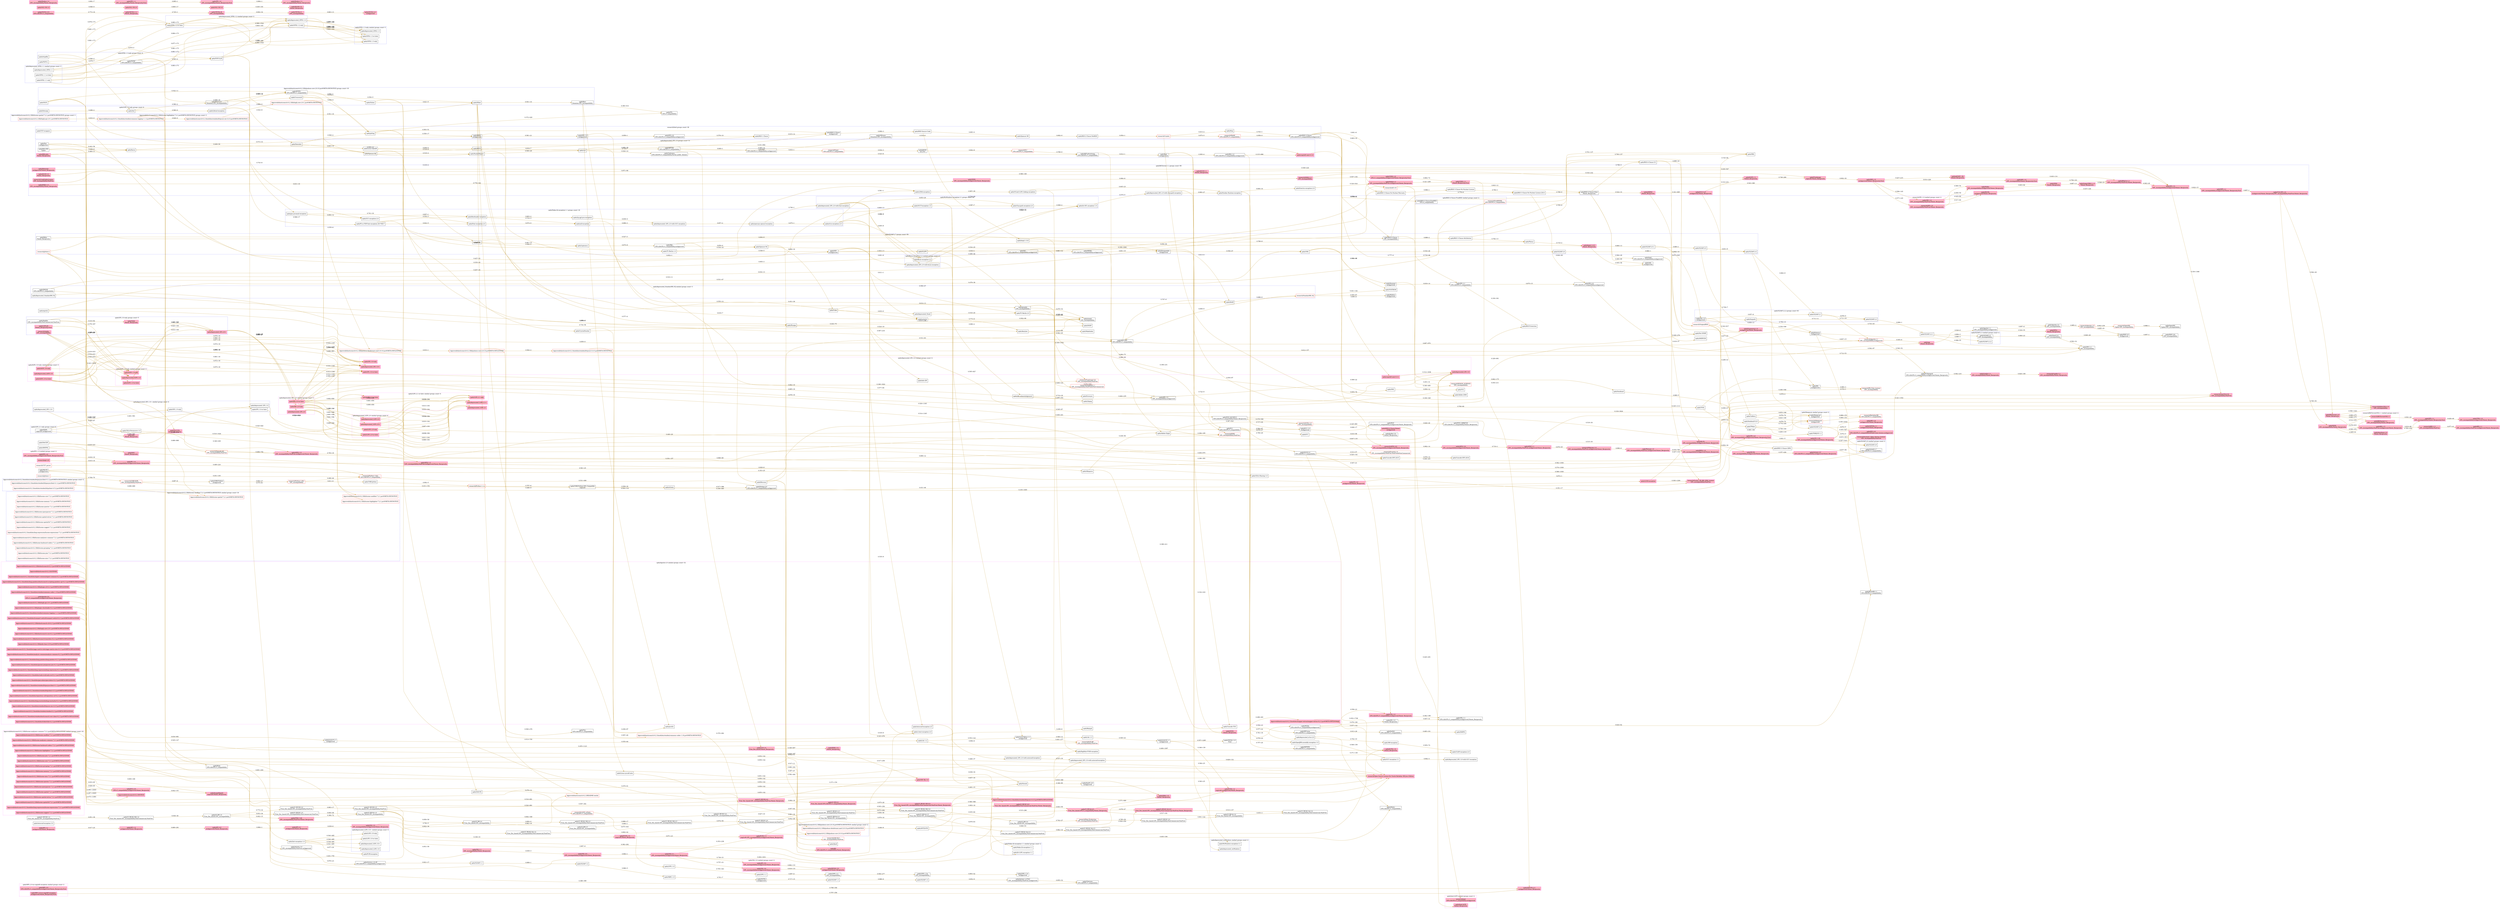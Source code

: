 digraph LicenseGraph {
  newrank = true;
  ratio = "auto" ;
 graph [layout="dot", rankdir=LR, overlap=false]
 node [shape=box, width=1];
 edge [style=solid, color=darkgoldenrod, width=1];
{rank=same "spdx/FSFUL" "spdx/deprecated_StandardML-NJ" "spdx/SMLNJ" "research/CUP_parser" "spdx/AFL-1.1" "spdx/APAFML" "spdx/Aladdin" "spdx/LGPLLR" "research/Arphic" "spdx/AGPL-3.0-only" "spdx/deprecated_AGPL-3.0" "spdx/AGPL-3.0-or-later" "research/Jython-2" "spdx/Apache-2.0" "Approved/elasticsearch-6.2.3/lib/elasticsearch-6.2.3.jar#/META-INF/LICENSE" "Approved/elasticsearch-6.2.3/LICENSE" "spdx/IBM-pibs" "spdx/Autoconf-exception-3.0" "spdx/NLPL" "spdx/TCP-wrappers" "spdx/mpich2" "spdx/CC-BY-ND-1.0" "spdx/Motosoto" "spdx/RSA-MD" "spdx/CECILL-2.0" "spdx/MirOS" "spdx/deprecated_GFDL-1.1" "spdx/GFDL-1.1-or-later" "spdx/GFDL-1.1-only" "spdx/deprecated_GPL-1.0+" "spdx/NGPL" "spdx/NetCDF" "spdx/Dotseqn" "spdx/dvipdfm" "Approved/elasticsearch-6.2.3/lib/log4j-api-2.9.1.jar#/META-INF/LICENSE" "spdx/EPL-1.0" "research/epl-v10" "research/UtahPublicLicense" "spdx/Fair" "Approved/elasticsearch-6.2.3/modules/reindex/commons-codec-1.10.jar#/META-INF/LICENSE" "Approved/elasticsearch-6.2.3/modules/reindex/httpasyncclient-4.1.2.jar#/META-INF/NOTICE" "spdx/MPL-2.0-no-copyleft-exception" "spdx/MPL-2.0" "spdx/OGL-UK-1.0" "spdx/Rdisc" "spdx/SGI-B-1.0" "spdx/SISSL-1.2" "spdx/Zimbra-1.4" "Approved/elasticsearch-6.2.3/modules/ingest-common/ingest-common-6.2.3.jar#/META-INF/LICENSE" "Approved/elasticsearch-6.2.3/lib/log4j-api-2.9.1.jar#/META-INF/NOTICE" "Approved/elasticsearch-6.2.3/lib/lucene-sandbox-7.2.1.jar#/META-INF/LICENSE" "Approved/elasticsearch-6.2.3/lib/plugin-classloader-6.2.3.jar#/META-INF/LICENSE" "Approved/elasticsearch-6.2.3/modules/lang-painless/elasticsearch-scripting-painless-spi-6.2.3.jar#/META-INF/LICENSE" "Approved/elasticsearch-6.2.3/lib/plugin-cli-6.2.3.jar#/META-INF/LICENSE" "Approved/elasticsearch-6.2.3/modules/reindex/commons-logging-1.1.3.jar#/META-INF/LICENSE" "Approved/elasticsearch-6.2.3/modules/transport-netty4/transport-netty4-6.2.3.jar#/META-INF/LICENSE" "research/Jython-1" }
    subgraph cluster_same_texts_1 { style=dashed;
        color=blue;
        label="spdx/deprecated_StandardML-NJ similarl groups count=3";
   "spdx/deprecated_StandardML-NJ"  [label="spdx/deprecated_StandardML-NJ"];
   "spdx/SMLNJ"  [label="spdx/SMLNJ\nGPLv2&GPLv3_compatibility"];
   "research/StandardML-NJ"  [label="research/StandardML-NJ",color=red];
    }
    subgraph cluster_same_texts_4 { style=dashed;
        color=magenta; fillcolor=lightpink;
        label="spdx/OSL-3.0 similarl groups count=2";
   "spdx/OSL-3.0"  [label="spdx/OSL-3.0\nGPL_incompatibility,osiApproved,Patent_Reciprocity",color=magenta, style=filled, fillcolor=lightpink;];
   "spdx/AFL-3.0"  [label="spdx/AFL-3.0\nGPL_incompatibility,osiApproved,Patent_Reciprocity",color=magenta, style=filled, fillcolor=lightpink;];
    }
    subgraph cluster_same_texts_6 { style=dashed;
        color=magenta; fillcolor=lightpink;
        label="spdx/AGPL-1.0-only similarl groups count=3";
   "spdx/AGPL-1.0-only"  [label="spdx/AGPL-1.0-only",color=magenta, style=filled, fillcolor=lightpink;];
   "spdx/AGPL-1.0-or-later"  [label="spdx/AGPL-1.0-or-later",color=magenta, style=filled, fillcolor=lightpink;];
   "spdx/deprecated_AGPL-1.0"  [label="spdx/deprecated_AGPL-1.0",color=magenta, style=filled, fillcolor=lightpink;];
    }
    subgraph cluster_same_texts_9 { style=dashed;
        color=magenta; fillcolor=lightpink;
        label="spdx/deprecated_GPL-2.0 similarl groups count=3";
   "spdx/deprecated_GPL-2.0"  [label="spdx/deprecated_GPL-2.0",color=magenta, style=filled, fillcolor=lightpink;];
   "spdx/GPL-2.0-only"  [label="spdx/GPL-2.0-only",color=magenta, style=filled, fillcolor=lightpink;];
   "spdx/GPL-2.0-or-later"  [label="spdx/GPL-2.0-or-later",color=magenta, style=filled, fillcolor=lightpink;];
    }
    subgraph cluster_same_texts_12 { style=dashed;
        color=magenta; fillcolor=lightpink;
        label="spdx/deprecated_LGPL-2.0 similarl groups count=4";
   "spdx/deprecated_LGPL-2.0"  [label="spdx/deprecated_LGPL-2.0",color=magenta, style=filled, fillcolor=lightpink;];
   "spdx/deprecated_LGPL-2.0+"  [label="spdx/deprecated_LGPL-2.0+",color=magenta, style=filled, fillcolor=lightpink;];
   "spdx/LGPL-2.0-only"  [label="spdx/LGPL-2.0-only",color=magenta, style=filled, fillcolor=lightpink;];
   "spdx/LGPL-2.0-or-later"  [label="spdx/LGPL-2.0-or-later",color=magenta, style=filled, fillcolor=lightpink;];
    }
    subgraph cluster_same_texts_14 { style=dashed;
        color=magenta; fillcolor=lightpink;
        label="spdx/AGPL-3.0-only similarl groups count=3";
   "spdx/AGPL-3.0-only"  [label="spdx/AGPL-3.0-only",color=magenta, style=filled, fillcolor=lightpink;];
   "spdx/AGPL-3.0-or-later"  [label="spdx/AGPL-3.0-or-later",color=magenta, style=filled, fillcolor=lightpink;];
   "spdx/deprecated_AGPL-3.0"  [label="spdx/deprecated_AGPL-3.0",color=magenta, style=filled, fillcolor=lightpink;];
    }
    subgraph cluster_same_texts_17 { style=dashed;
        color=magenta; fillcolor=lightpink;
        label="spdx/deprecated_GPL-3.0 similarl groups count=4";
   "spdx/deprecated_GPL-3.0"  [label="spdx/deprecated_GPL-3.0",color=magenta, style=filled, fillcolor=lightpink;];
   "spdx/deprecated_GPL-3.0+"  [label="spdx/deprecated_GPL-3.0+",color=magenta, style=filled, fillcolor=lightpink;];
   "spdx/GPL-3.0-only"  [label="spdx/GPL-3.0-only",color=magenta, style=filled, fillcolor=lightpink;];
   "spdx/GPL-3.0-or-later"  [label="spdx/GPL-3.0-or-later",color=magenta, style=filled, fillcolor=lightpink;];
    }
    subgraph cluster_same_texts_21 { style=dashed;
        color=magenta; fillcolor=lightpink;
        label="spdx/Apache-2.0 similarl groups count=32";
   "spdx/Apache-2.0"  [label="spdx/Apache-2.0\nGPLv3_compatibility,osiApproved,Patent_Reciprocity",color=magenta, style=filled, fillcolor=lightpink;];
   "Approved/elasticsearch-6.2.3/lib/elasticsearch-6.2.3.jar#/META-INF/LICENSE"  [label="Approved/elasticsearch-6.2.3/lib/elasticsearch-6.2.3.jar#/META-INF/LICENSE",color=magenta, style=filled, fillcolor=lightpink;];
   "Approved/elasticsearch-6.2.3/lib/elasticsearch-cli-6.2.3.jar#/META-INF/LICENSE"  [label="Approved/elasticsearch-6.2.3/lib/elasticsearch-cli-6.2.3.jar#/META-INF/LICENSE",color=magenta, style=filled, fillcolor=lightpink;];
   "Approved/elasticsearch-6.2.3/lib/log4j-core-2.9.1.jar#/META-INF/LICENSE"  [label="Approved/elasticsearch-6.2.3/lib/log4j-core-2.9.1.jar#/META-INF/LICENSE",color=magenta, style=filled, fillcolor=lightpink;];
   "Approved/elasticsearch-6.2.3/lib/plugin-classloader-6.2.3.jar#/META-INF/LICENSE"  [label="Approved/elasticsearch-6.2.3/lib/plugin-classloader-6.2.3.jar#/META-INF/LICENSE",color=magenta, style=filled, fillcolor=lightpink;];
   "Approved/elasticsearch-6.2.3/lib/elasticsearch-core-6.2.3.jar#/META-INF/LICENSE"  [label="Approved/elasticsearch-6.2.3/lib/elasticsearch-core-6.2.3.jar#/META-INF/LICENSE",color=magenta, style=filled, fillcolor=lightpink;];
   "Approved/elasticsearch-6.2.3/lib/elasticsearch-launchers-6.2.3.jar#/META-INF/LICENSE"  [label="Approved/elasticsearch-6.2.3/lib/elasticsearch-launchers-6.2.3.jar#/META-INF/LICENSE",color=magenta, style=filled, fillcolor=lightpink;];
   "Approved/elasticsearch-6.2.3/lib/joda-time-2.9.9.jar#/META-INF/LICENSE"  [label="Approved/elasticsearch-6.2.3/lib/joda-time-2.9.9.jar#/META-INF/LICENSE",color=magenta, style=filled, fillcolor=lightpink;];
   "Approved/elasticsearch-6.2.3/lib/log4j-api-2.9.1.jar#/META-INF/LICENSE"  [label="Approved/elasticsearch-6.2.3/lib/log4j-api-2.9.1.jar#/META-INF/LICENSE",color=magenta, style=filled, fillcolor=lightpink;];
   "Approved/elasticsearch-6.2.3/modules/aggs-matrix-stats/aggs-matrix-stats-6.2.3.jar#/META-INF/LICENSE"  [label="Approved/elasticsearch-6.2.3/modules/aggs-matrix-stats/aggs-matrix-stats-6.2.3.jar#/META-INF/LICENSE",color=magenta, style=filled, fillcolor=lightpink;];
   "Approved/elasticsearch-6.2.3/lib/plugin-cli-6.2.3.jar#/META-INF/LICENSE"  [label="Approved/elasticsearch-6.2.3/lib/plugin-cli-6.2.3.jar#/META-INF/LICENSE",color=magenta, style=filled, fillcolor=lightpink;];
   "Approved/elasticsearch-6.2.3/LICENSE"  [label="Approved/elasticsearch-6.2.3/LICENSE",color=magenta, style=filled, fillcolor=lightpink;];
   "Approved/elasticsearch-6.2.3/modules/analysis-common/analysis-common-6.2.3.jar#/META-INF/LICENSE"  [label="Approved/elasticsearch-6.2.3/modules/analysis-common/analysis-common-6.2.3.jar#/META-INF/LICENSE",color=magenta, style=filled, fillcolor=lightpink;];
   "Approved/elasticsearch-6.2.3/modules/ingest-common/ingest-common-6.2.3.jar#/META-INF/LICENSE"  [label="Approved/elasticsearch-6.2.3/modules/ingest-common/ingest-common-6.2.3.jar#/META-INF/LICENSE",color=magenta, style=filled, fillcolor=lightpink;];
   "Approved/elasticsearch-6.2.3/modules/lang-painless/elasticsearch-scripting-painless-spi-6.2.3.jar#/META-INF/LICENSE"  [label="Approved/elasticsearch-6.2.3/modules/lang-painless/elasticsearch-scripting-painless-spi-6.2.3.jar#/META-INF/LICENSE",color=magenta, style=filled, fillcolor=lightpink;];
   "Approved/elasticsearch-6.2.3/modules/lang-painless/lang-painless-6.2.3.jar#/META-INF/LICENSE"  [label="Approved/elasticsearch-6.2.3/modules/lang-painless/lang-painless-6.2.3.jar#/META-INF/LICENSE",color=magenta, style=filled, fillcolor=lightpink;];
   "Approved/elasticsearch-6.2.3/modules/mapper-extras/mapper-extras-6.2.3.jar#/META-INF/LICENSE"  [label="Approved/elasticsearch-6.2.3/modules/mapper-extras/mapper-extras-6.2.3.jar#/META-INF/LICENSE",color=magenta, style=filled, fillcolor=lightpink;];
   "Approved/elasticsearch-6.2.3/modules/parent-join/parent-join-6.2.3.jar#/META-INF/LICENSE"  [label="Approved/elasticsearch-6.2.3/modules/parent-join/parent-join-6.2.3.jar#/META-INF/LICENSE",color=magenta, style=filled, fillcolor=lightpink;];
   "Approved/elasticsearch-6.2.3/modules/lang-expression/lang-expression-6.2.3.jar#/META-INF/LICENSE"  [label="Approved/elasticsearch-6.2.3/modules/lang-expression/lang-expression-6.2.3.jar#/META-INF/LICENSE",color=magenta, style=filled, fillcolor=lightpink;];
   "Approved/elasticsearch-6.2.3/modules/rank-eval/rank-eval-6.2.3.jar#/META-INF/LICENSE"  [label="Approved/elasticsearch-6.2.3/modules/rank-eval/rank-eval-6.2.3.jar#/META-INF/LICENSE",color=magenta, style=filled, fillcolor=lightpink;];
   "Approved/elasticsearch-6.2.3/modules/reindex/commons-codec-1.10.jar#/META-INF/LICENSE"  [label="Approved/elasticsearch-6.2.3/modules/reindex/commons-codec-1.10.jar#/META-INF/LICENSE",color=magenta, style=filled, fillcolor=lightpink;];
   "Approved/elasticsearch-6.2.3/modules/percolator/percolator-6.2.3.jar#/META-INF/LICENSE"  [label="Approved/elasticsearch-6.2.3/modules/percolator/percolator-6.2.3.jar#/META-INF/LICENSE",color=magenta, style=filled, fillcolor=lightpink;];
   "Approved/elasticsearch-6.2.3/modules/reindex/commons-logging-1.1.3.jar#/META-INF/LICENSE"  [label="Approved/elasticsearch-6.2.3/modules/reindex/commons-logging-1.1.3.jar#/META-INF/LICENSE",color=magenta, style=filled, fillcolor=lightpink;];
   "Approved/elasticsearch-6.2.3/modules/reindex/httpasyncclient-4.1.2.jar#/META-INF/LICENSE"  [label="Approved/elasticsearch-6.2.3/modules/reindex/httpasyncclient-4.1.2.jar#/META-INF/LICENSE",color=magenta, style=filled, fillcolor=lightpink;];
   "Approved/elasticsearch-6.2.3/modules/reindex/httpclient-4.5.2.jar#/META-INF/LICENSE"  [label="Approved/elasticsearch-6.2.3/modules/reindex/httpclient-4.5.2.jar#/META-INF/LICENSE",color=magenta, style=filled, fillcolor=lightpink;];
   "Approved/elasticsearch-6.2.3/modules/repository-url/repository-url-6.2.3.jar#/META-INF/LICENSE"  [label="Approved/elasticsearch-6.2.3/modules/repository-url/repository-url-6.2.3.jar#/META-INF/LICENSE",color=magenta, style=filled, fillcolor=lightpink;];
   "Approved/elasticsearch-6.2.3/modules/lang-mustache/lang-mustache-6.2.3.jar#/META-INF/LICENSE"  [label="Approved/elasticsearch-6.2.3/modules/lang-mustache/lang-mustache-6.2.3.jar#/META-INF/LICENSE",color=magenta, style=filled, fillcolor=lightpink;];
   "Approved/elasticsearch-6.2.3/modules/reindex/httpcore-nio-4.4.5.jar#/META-INF/LICENSE"  [label="Approved/elasticsearch-6.2.3/modules/reindex/httpcore-nio-4.4.5.jar#/META-INF/LICENSE",color=magenta, style=filled, fillcolor=lightpink;];
   "Approved/elasticsearch-6.2.3/modules/reindex/reindex-6.2.3.jar#/META-INF/LICENSE"  [label="Approved/elasticsearch-6.2.3/modules/reindex/reindex-6.2.3.jar#/META-INF/LICENSE",color=magenta, style=filled, fillcolor=lightpink;];
   "Approved/elasticsearch-6.2.3/modules/reindex/elasticsearch-rest-client-6.2.3.jar#/META-INF/LICENSE"  [label="Approved/elasticsearch-6.2.3/modules/reindex/elasticsearch-rest-client-6.2.3.jar#/META-INF/LICENSE",color=magenta, style=filled, fillcolor=lightpink;];
   "Approved/elasticsearch-6.2.3/modules/transport-netty4/transport-netty4-6.2.3.jar#/META-INF/LICENSE"  [label="Approved/elasticsearch-6.2.3/modules/transport-netty4/transport-netty4-6.2.3.jar#/META-INF/LICENSE",color=magenta, style=filled, fillcolor=lightpink;];
   "Approved/elasticsearch-6.2.3/modules/tribe/tribe-6.2.3.jar#/META-INF/LICENSE"  [label="Approved/elasticsearch-6.2.3/modules/tribe/tribe-6.2.3.jar#/META-INF/LICENSE",color=magenta, style=filled, fillcolor=lightpink;];
    }
    subgraph cluster_same_texts_30 { style=dashed;
        color=blue;
        label="spdx/Bison-exception-2.2 similarl groups count=2";
   "spdx/Bison-exception-2.2"  [label="spdx/Bison-exception-2.2"];
   "spdx/deprecated_GPL-2.0-with-bison-exception"  [label="spdx/deprecated_GPL-2.0-with-bison-exception"];
    }
    subgraph cluster_same_texts_32 { style=dashed;
        color=magenta; fillcolor=lightpink;
        label="research/BitTorrentOSL1.1 similarl groups count=2";
   "research/BitTorrentOSL1.1"  [label="research/BitTorrentOSL1.1",color=magenta, style=filled, fillcolor=lightpink;];
   "spdx/BitTorrent-1.1"  [label="spdx/BitTorrent-1.1\nGPL_incompatibility,Patent_Reciprocity",color=magenta, style=filled, fillcolor=lightpink;];
    }
    subgraph cluster_same_texts_34 { style=dashed;
        color=blue;
        label="Approved/elasticsearch-6.2.3/lib/jackson-core-2.8.10.jar#/META-INF/NOTICE similarl groups count=2";
   "Approved/elasticsearch-6.2.3/lib/jackson-core-2.8.10.jar#/META-INF/NOTICE"  [label="Approved/elasticsearch-6.2.3/lib/jackson-core-2.8.10.jar#/META-INF/NOTICE",color=red];
   "Approved/elasticsearch-6.2.3/lib/jackson-dataformat-yaml-2.8.10.jar#/META-INF/NOTICE"  [label="Approved/elasticsearch-6.2.3/lib/jackson-dataformat-yaml-2.8.10.jar#/META-INF/NOTICE",color=red];
    }
    subgraph cluster_same_texts_36 { style=dashed;
        color=blue;
        label="spdx/BSD-2-Clause-FreeBSD similarl groups count=2";
   "spdx/BSD-2-Clause-FreeBSD"  [label="spdx/BSD-2-Clause-FreeBSD\nGPLv2_compatibility"];
   "research/FreeBSDDL"  [label="research/FreeBSDDL\nGPLv2&GPLv3_compatibility",color=red];
    }
    subgraph cluster_same_texts_38 { style=dashed;
        color=blue;
        label="spdx/OLDAP-2.3 similarl groups count=2";
   "spdx/OLDAP-2.3"  [label="spdx/OLDAP-2.3\nGPL_incompatibility"];
   "spdx/OLDAP-2.2.2"  [label="spdx/OLDAP-2.2.2"];
    }
    subgraph cluster_same_texts_40 { style=dashed;
        color=blue;
        label="spdx/Sleepycat similarl groups count=2";
   "spdx/Sleepycat"  [label="spdx/Sleepycat\nosiApproved"];
   "research/Sleepycat"  [label="research/Sleepycat\nosiApproved",color=red];
    }
    subgraph cluster_same_texts_42 { style=dashed;
        color=blue;
        label="spdx/deprecated_GFDL-1.1 similarl groups count=3";
   "spdx/deprecated_GFDL-1.1"  [label="spdx/deprecated_GFDL-1.1"];
   "spdx/GFDL-1.1-only"  [label="spdx/GFDL-1.1-only"];
   "spdx/GFDL-1.1-or-later"  [label="spdx/GFDL-1.1-or-later"];
    }
    subgraph cluster_same_texts_45 { style=dashed;
        color=blue;
        label="spdx/deprecated_GFDL-1.2 similarl groups count=3";
   "spdx/deprecated_GFDL-1.2"  [label="spdx/deprecated_GFDL-1.2"];
   "spdx/GFDL-1.2-only"  [label="spdx/GFDL-1.2-only"];
   "spdx/GFDL-1.2-or-later"  [label="spdx/GFDL-1.2-or-later"];
    }
    subgraph cluster_same_texts_48 { style=dashed;
        color=blue;
        label="spdx/GFDL-1.3-only similarl groups count=3";
   "spdx/GFDL-1.3-only"  [label="spdx/GFDL-1.3-only"];
   "spdx/deprecated_GFDL-1.3"  [label="spdx/deprecated_GFDL-1.3"];
   "spdx/GFDL-1.3-or-later"  [label="spdx/GFDL-1.3-or-later"];
    }
    subgraph cluster_same_texts_51 { style=dashed;
        color=blue;
        label="spdx/deprecated_GPL-1.0+ similarl groups count=4";
   "spdx/deprecated_GPL-1.0+"  [label="spdx/deprecated_GPL-1.0+"];
   "spdx/deprecated_GPL-1.0"  [label="spdx/deprecated_GPL-1.0"];
   "spdx/GPL-1.0-only"  [label="spdx/GPL-1.0-only"];
   "spdx/GPL-1.0-or-later"  [label="spdx/GPL-1.0-or-later"];
    }
    subgraph cluster_same_texts_55 { style=dashed;
        color=magenta; fillcolor=lightpink;
        label="spdx/LGPL-2.1-or-later similarl groups count=4";
   "spdx/LGPL-2.1-or-later"  [label="spdx/LGPL-2.1-or-later",color=magenta, style=filled, fillcolor=lightpink;];
   "spdx/deprecated_LGPL-2.1+"  [label="spdx/deprecated_LGPL-2.1+",color=magenta, style=filled, fillcolor=lightpink;];
   "spdx/deprecated_LGPL-2.1"  [label="spdx/deprecated_LGPL-2.1",color=magenta, style=filled, fillcolor=lightpink;];
   "spdx/LGPL-2.1-only"  [label="spdx/LGPL-2.1-only",color=magenta, style=filled, fillcolor=lightpink;];
    }
    subgraph cluster_same_texts_61 { style=dashed;
        color=blue;
        label="spdx/deprecated_LGPL-3.0+ similarl groups count=4";
   "spdx/deprecated_LGPL-3.0+"  [label="spdx/deprecated_LGPL-3.0+"];
   "spdx/deprecated_LGPL-3.0"  [label="spdx/deprecated_LGPL-3.0"];
   "spdx/LGPL-3.0-only"  [label="spdx/LGPL-3.0-only"];
   "spdx/LGPL-3.0-or-later"  [label="spdx/LGPL-3.0-or-later"];
    }
    subgraph cluster_same_texts_65 { style=dashed;
        color=blue;
        label="spdx/deprecated_wxWindows similarl groups count=2";
   "spdx/deprecated_wxWindows"  [label="spdx/deprecated_wxWindows"];
   "spdx/WxWindows-exception-3.1"  [label="spdx/WxWindows-exception-3.1"];
    }
    subgraph cluster_same_texts_67 { style=dashed;
        color=magenta; fillcolor=lightpink;
        label="spdx/EPL-1.0 similarl groups count=2";
   "spdx/EPL-1.0"  [label="spdx/EPL-1.0\nGPL_incompatibility,osiApproved,Patent_Reciprocity,Viral",color=magenta, style=filled, fillcolor=lightpink;];
   "research/epl-v10"  [label="research/epl-v10",color=magenta, style=filled, fillcolor=lightpink;];
    }
    subgraph cluster_same_texts_69 { style=dashed;
        color=magenta; fillcolor=lightpink;
        label="research/OPL-1.0 similarl groups count=2";
   "research/OPL-1.0"  [label="research/OPL-1.0\nGPL_incompatibility,NonFree,Patent_Reciprocity",color=magenta, style=filled, fillcolor=lightpink;];
   "spdx/OPL-1.0"  [label="spdx/OPL-1.0\nGPL_incompatibility,NonFree,Patent_Reciprocity",color=magenta, style=filled, fillcolor=lightpink;];
    }
    subgraph cluster_same_texts_71 { style=dashed;
        color=magenta; fillcolor=lightpink;
        label="spdx/Intel-ACPI similarl groups count=2";
   "spdx/Intel-ACPI"  [label="spdx/Intel-ACPI\nPatent_Reciprocity",color=magenta, style=filled, fillcolor=lightpink;];
   "research/Intel"  [label="research/Intel\nGPLv2&GPLv3_compatibility,osiApproved",color=magenta, style=filled, fillcolor=lightpink;];
    }
    subgraph cluster_same_texts_73 { style=dashed;
        color=magenta; fillcolor=lightpink;
        label="spdx/MPL-2.0-no-copyleft-exception similarl groups count=2";
   "spdx/MPL-2.0-no-copyleft-exception"  [label="spdx/MPL-2.0-no-copyleft-exception\nosiApproved,Patent_Reciprocity,Viral",color=magenta, style=filled, fillcolor=lightpink;];
   "spdx/MPL-2.0"  [label="spdx/MPL-2.0\nGPLv2&GPLv3_compatibility,osiApproved,Patent_Reciprocity,Viral",color=magenta, style=filled, fillcolor=lightpink;];
    }
    subgraph cluster_same_texts_75 { style=dashed;
        color=blue;
        label="spdx/Nokia-Qt-exception-1.1 similarl groups count=2";
   "spdx/Nokia-Qt-exception-1.1"  [label="spdx/Nokia-Qt-exception-1.1"];
   "spdx/Qt-LGPL-exception-1.1"  [label="spdx/Qt-LGPL-exception-1.1"];
    }
    subgraph cluster_same_texts_77 { style=dashed;
        color=blue;
        label="spdx/OLDAP-2.8 similarl groups count=2";
   "spdx/OLDAP-2.8"  [label="spdx/OLDAP-2.8"];
   "spdx/OLDAP-2.7"  [label="spdx/OLDAP-2.7\nGPLv2&GPLv3_compatibility"];
    }
    subgraph cluster_same_texts_84 { style=dashed;
        color=blue;
        label="Approved/elasticsearch-6.2.3/lib/lucene-sandbox-7.2.1.jar#/META-INF/NOTICE similarl groups count=16";
   "Approved/elasticsearch-6.2.3/lib/lucene-sandbox-7.2.1.jar#/META-INF/NOTICE"  [label="Approved/elasticsearch-6.2.3/lib/lucene-sandbox-7.2.1.jar#/META-INF/NOTICE",color=red];
   "Approved/elasticsearch-6.2.3/lib/lucene-core-7.2.1.jar#/META-INF/NOTICE"  [label="Approved/elasticsearch-6.2.3/lib/lucene-core-7.2.1.jar#/META-INF/NOTICE",color=red];
   "Approved/elasticsearch-6.2.3/lib/lucene-memory-7.2.1.jar#/META-INF/NOTICE"  [label="Approved/elasticsearch-6.2.3/lib/lucene-memory-7.2.1.jar#/META-INF/NOTICE",color=red];
   "Approved/elasticsearch-6.2.3/lib/lucene-queries-7.2.1.jar#/META-INF/NOTICE"  [label="Approved/elasticsearch-6.2.3/lib/lucene-queries-7.2.1.jar#/META-INF/NOTICE",color=red];
   "Approved/elasticsearch-6.2.3/lib/lucene-queryparser-7.2.1.jar#/META-INF/NOTICE"  [label="Approved/elasticsearch-6.2.3/lib/lucene-queryparser-7.2.1.jar#/META-INF/NOTICE",color=red];
   "Approved/elasticsearch-6.2.3/lib/lucene-spatial-7.2.1.jar#/META-INF/NOTICE"  [label="Approved/elasticsearch-6.2.3/lib/lucene-spatial-7.2.1.jar#/META-INF/NOTICE",color=red];
   "Approved/elasticsearch-6.2.3/lib/lucene-spatial-extras-7.2.1.jar#/META-INF/NOTICE"  [label="Approved/elasticsearch-6.2.3/lib/lucene-spatial-extras-7.2.1.jar#/META-INF/NOTICE",color=red];
   "Approved/elasticsearch-6.2.3/lib/lucene-spatial3d-7.2.1.jar#/META-INF/NOTICE"  [label="Approved/elasticsearch-6.2.3/lib/lucene-spatial3d-7.2.1.jar#/META-INF/NOTICE",color=red];
   "Approved/elasticsearch-6.2.3/lib/lucene-suggest-7.2.1.jar#/META-INF/NOTICE"  [label="Approved/elasticsearch-6.2.3/lib/lucene-suggest-7.2.1.jar#/META-INF/NOTICE",color=red];
   "Approved/elasticsearch-6.2.3/modules/lang-expression/lucene-expressions-7.2.1.jar#/META-INF/NOTICE"  [label="Approved/elasticsearch-6.2.3/modules/lang-expression/lucene-expressions-7.2.1.jar#/META-INF/NOTICE",color=red];
   "Approved/elasticsearch-6.2.3/lib/lucene-analyzers-common-7.2.1.jar#/META-INF/NOTICE"  [label="Approved/elasticsearch-6.2.3/lib/lucene-analyzers-common-7.2.1.jar#/META-INF/NOTICE",color=red];
   "Approved/elasticsearch-6.2.3/lib/lucene-backward-codecs-7.2.1.jar#/META-INF/NOTICE"  [label="Approved/elasticsearch-6.2.3/lib/lucene-backward-codecs-7.2.1.jar#/META-INF/NOTICE",color=red];
   "Approved/elasticsearch-6.2.3/lib/lucene-grouping-7.2.1.jar#/META-INF/NOTICE"  [label="Approved/elasticsearch-6.2.3/lib/lucene-grouping-7.2.1.jar#/META-INF/NOTICE",color=red];
   "Approved/elasticsearch-6.2.3/lib/lucene-highlighter-7.2.1.jar#/META-INF/NOTICE"  [label="Approved/elasticsearch-6.2.3/lib/lucene-highlighter-7.2.1.jar#/META-INF/NOTICE",color=red];
   "Approved/elasticsearch-6.2.3/lib/lucene-join-7.2.1.jar#/META-INF/NOTICE"  [label="Approved/elasticsearch-6.2.3/lib/lucene-join-7.2.1.jar#/META-INF/NOTICE",color=red];
   "Approved/elasticsearch-6.2.3/lib/lucene-misc-7.2.1.jar#/META-INF/NOTICE"  [label="Approved/elasticsearch-6.2.3/lib/lucene-misc-7.2.1.jar#/META-INF/NOTICE",color=red];
    }
    subgraph cluster_same_texts_87 { style=dashed;
        color=magenta; fillcolor=lightpink;
        label="Approved/elasticsearch-6.2.3/lib/lucene-analyzers-common-7.2.1.jar#/META-INF/LICENSE similarl groups count=16";
   "Approved/elasticsearch-6.2.3/lib/lucene-analyzers-common-7.2.1.jar#/META-INF/LICENSE"  [label="Approved/elasticsearch-6.2.3/lib/lucene-analyzers-common-7.2.1.jar#/META-INF/LICENSE",color=magenta, style=filled, fillcolor=lightpink;];
   "Approved/elasticsearch-6.2.3/lib/lucene-backward-codecs-7.2.1.jar#/META-INF/LICENSE"  [label="Approved/elasticsearch-6.2.3/lib/lucene-backward-codecs-7.2.1.jar#/META-INF/LICENSE",color=magenta, style=filled, fillcolor=lightpink;];
   "Approved/elasticsearch-6.2.3/lib/lucene-highlighter-7.2.1.jar#/META-INF/LICENSE"  [label="Approved/elasticsearch-6.2.3/lib/lucene-highlighter-7.2.1.jar#/META-INF/LICENSE",color=magenta, style=filled, fillcolor=lightpink;];
   "Approved/elasticsearch-6.2.3/lib/lucene-join-7.2.1.jar#/META-INF/LICENSE"  [label="Approved/elasticsearch-6.2.3/lib/lucene-join-7.2.1.jar#/META-INF/LICENSE",color=magenta, style=filled, fillcolor=lightpink;];
   "Approved/elasticsearch-6.2.3/lib/lucene-core-7.2.1.jar#/META-INF/LICENSE"  [label="Approved/elasticsearch-6.2.3/lib/lucene-core-7.2.1.jar#/META-INF/LICENSE",color=magenta, style=filled, fillcolor=lightpink;];
   "Approved/elasticsearch-6.2.3/lib/lucene-grouping-7.2.1.jar#/META-INF/LICENSE"  [label="Approved/elasticsearch-6.2.3/lib/lucene-grouping-7.2.1.jar#/META-INF/LICENSE",color=magenta, style=filled, fillcolor=lightpink;];
   "Approved/elasticsearch-6.2.3/lib/lucene-memory-7.2.1.jar#/META-INF/LICENSE"  [label="Approved/elasticsearch-6.2.3/lib/lucene-memory-7.2.1.jar#/META-INF/LICENSE",color=magenta, style=filled, fillcolor=lightpink;];
   "Approved/elasticsearch-6.2.3/lib/lucene-misc-7.2.1.jar#/META-INF/LICENSE"  [label="Approved/elasticsearch-6.2.3/lib/lucene-misc-7.2.1.jar#/META-INF/LICENSE",color=magenta, style=filled, fillcolor=lightpink;];
   "Approved/elasticsearch-6.2.3/lib/lucene-queries-7.2.1.jar#/META-INF/LICENSE"  [label="Approved/elasticsearch-6.2.3/lib/lucene-queries-7.2.1.jar#/META-INF/LICENSE",color=magenta, style=filled, fillcolor=lightpink;];
   "Approved/elasticsearch-6.2.3/lib/lucene-queryparser-7.2.1.jar#/META-INF/LICENSE"  [label="Approved/elasticsearch-6.2.3/lib/lucene-queryparser-7.2.1.jar#/META-INF/LICENSE",color=magenta, style=filled, fillcolor=lightpink;];
   "Approved/elasticsearch-6.2.3/lib/lucene-spatial-7.2.1.jar#/META-INF/LICENSE"  [label="Approved/elasticsearch-6.2.3/lib/lucene-spatial-7.2.1.jar#/META-INF/LICENSE",color=magenta, style=filled, fillcolor=lightpink;];
   "Approved/elasticsearch-6.2.3/lib/lucene-spatial-extras-7.2.1.jar#/META-INF/LICENSE"  [label="Approved/elasticsearch-6.2.3/lib/lucene-spatial-extras-7.2.1.jar#/META-INF/LICENSE",color=magenta, style=filled, fillcolor=lightpink;];
   "Approved/elasticsearch-6.2.3/lib/lucene-spatial3d-7.2.1.jar#/META-INF/LICENSE"  [label="Approved/elasticsearch-6.2.3/lib/lucene-spatial3d-7.2.1.jar#/META-INF/LICENSE",color=magenta, style=filled, fillcolor=lightpink;];
   "Approved/elasticsearch-6.2.3/modules/lang-expression/lucene-expressions-7.2.1.jar#/META-INF/LICENSE"  [label="Approved/elasticsearch-6.2.3/modules/lang-expression/lucene-expressions-7.2.1.jar#/META-INF/LICENSE",color=magenta, style=filled, fillcolor=lightpink;];
   "Approved/elasticsearch-6.2.3/lib/lucene-sandbox-7.2.1.jar#/META-INF/LICENSE"  [label="Approved/elasticsearch-6.2.3/lib/lucene-sandbox-7.2.1.jar#/META-INF/LICENSE",color=magenta, style=filled, fillcolor=lightpink;];
   "Approved/elasticsearch-6.2.3/lib/lucene-suggest-7.2.1.jar#/META-INF/LICENSE"  [label="Approved/elasticsearch-6.2.3/lib/lucene-suggest-7.2.1.jar#/META-INF/LICENSE",color=magenta, style=filled, fillcolor=lightpink;];
    }
    subgraph cluster_same_texts_134 { style=dashed;
        color=blue;
        label="Approved/elasticsearch-6.2.3/modules/reindex/httpasyncclient-4.1.2.jar#/META-INF/NOTICE similarl groups count=2";
   "Approved/elasticsearch-6.2.3/modules/reindex/httpasyncclient-4.1.2.jar#/META-INF/NOTICE"  [label="Approved/elasticsearch-6.2.3/modules/reindex/httpasyncclient-4.1.2.jar#/META-INF/NOTICE",color=red];
   "Approved/elasticsearch-6.2.3/modules/reindex/httpclient-4.5.2.jar#/META-INF/NOTICE"  [label="Approved/elasticsearch-6.2.3/modules/reindex/httpclient-4.5.2.jar#/META-INF/NOTICE",color=red];
    }
    subgraph cluster_64 { style=dashed; color=blue;
        label="Approved/elasticsearch-6.2.3/lib/lucene-spatial-7.2.1.jar#/META-INF/NOTICE groups count=1";
   "Approved/elasticsearch-6.2.3/lib/lucene-spatial-7.2.1.jar#/META-INF/NOTICE"  [label="Approved/elasticsearch-6.2.3/lib/lucene-spatial-7.2.1.jar#/META-INF/NOTICE",color=red];
   "Approved/elasticsearch-6.2.3/lib/log4j-api-2.9.1.jar#/META-INF/NOTICE"  [label="Approved/elasticsearch-6.2.3/lib/log4j-api-2.9.1.jar#/META-INF/NOTICE",color=red];
    }
    subgraph cluster_65 { style=dashed; color=blue;
        label="spdx/LGPL-2.1-only groups count=6";
   "spdx/LGPL-2.1-only"  [label="spdx/LGPL-2.1-only",color=magenta, style=filled, fillcolor=lightpink;];
   "spdx/NGPL"  [label="spdx/NGPL\ncopyLeft,osiApproved"];
    }
    subgraph cluster_66 { style=dashed; color=blue;
        label="Approved/elasticsearch-6.2.3/lib/lucene-highlighter-7.2.1.jar#/META-INF/NOTICE groups count=3";
   "Approved/elasticsearch-6.2.3/lib/lucene-highlighter-7.2.1.jar#/META-INF/NOTICE"  [label="Approved/elasticsearch-6.2.3/lib/lucene-highlighter-7.2.1.jar#/META-INF/NOTICE",color=red];
   "Approved/elasticsearch-6.2.3/modules/reindex/httpcore-nio-4.4.5.jar#/META-INF/NOTICE"  [label="Approved/elasticsearch-6.2.3/modules/reindex/httpcore-nio-4.4.5.jar#/META-INF/NOTICE",color=red];
   "Approved/elasticsearch-6.2.3/modules/reindex/commons-logging-1.1.3.jar#/META-INF/NOTICE"  [label="Approved/elasticsearch-6.2.3/modules/reindex/commons-logging-1.1.3.jar#/META-INF/NOTICE",color=red];
    }
    subgraph cluster_67 { style=dashed; color=blue;
        label="spdx/LGPL-3.0-only groups count=4";
   "spdx/LGPL-3.0-only"  [label="spdx/LGPL-3.0-only"];
   "spdx/Libtool-exception"  [label="spdx/Libtool-exception"];
   "spdx/Zed"  [label="spdx/Zed"];
   "spdx/Dotseqn"  [label="spdx/Dotseqn"];
    }
    subgraph cluster_68 { style=dashed; color=blue;
        label="spdx/GFDL-1.3-only groups count=4";
   "spdx/GFDL-1.3-only"  [label="spdx/GFDL-1.3-only"];
   "spdx/FSFULLR"  [label="spdx/FSFULLR"];
   "spdx/FSFAP"  [label="spdx/FSFAP\nGPLv2&GPLv3_compatibility"];
   "spdx/FSFUL"  [label="spdx/FSFUL"];
   "spdx/dvipdfm"  [label="spdx/dvipdfm"];
    }
    subgraph cluster_69 { style=dashed; color=blue;
        label="spdx/WxWindows-exception-3.1 groups count=22";
   "spdx/WxWindows-exception-3.1"  [label="spdx/WxWindows-exception-3.1"];
   "spdx/Qt-GPL-exception-1.0"  [label="spdx/Qt-GPL-exception-1.0"];
   "spdx/Classpath-exception-2.0"  [label="spdx/Classpath-exception-2.0"];
   "spdx/deprecated_GPL-2.0-with-font-exception"  [label="spdx/deprecated_GPL-2.0-with-font-exception"];
   "spdx/OCCT-exception-1.0"  [label="spdx/OCCT-exception-1.0"];
    }
    subgraph cluster_70 { style=dashed; color=blue;
        label="spdx/OLDAP-2.2.2 groups count=63";
   "spdx/OLDAP-2.2.2"  [label="spdx/OLDAP-2.2.2"];
   "spdx/OLDAP-2.2"  [label="spdx/OLDAP-2.2"];
   "spdx/OLDAP-2.1"  [label="spdx/OLDAP-2.1"];
   "spdx/Saxpath"  [label="spdx/Saxpath"];
   "spdx/VSL-1.0"  [label="spdx/VSL-1.0\nosiApproved"];
    }
    subgraph cluster_71 { style=dashed; color=blue;
        label="spdx/GPL-3.0-only groups count=5";
   "spdx/GPL-3.0-only"  [label="spdx/GPL-3.0-only",color=magenta, style=filled, fillcolor=lightpink;];
   "spdx/deprecated_GPL-2.0+"  [label="spdx/deprecated_GPL-2.0+",color=magenta, style=filled, fillcolor=lightpink;];
   "spdx/Glide"  [label="spdx/Glide\nPatent_Reciprocity",color=magenta, style=filled, fillcolor=lightpink;];
   "spdx/Aladdin"  [label="spdx/Aladdin\nGPL_incompatibility,NonCommercial,NonFree"];
   "spdx/LGPLLR"  [label="spdx/LGPLLR\nPatent_Reciprocity,Viral",color=magenta, style=filled, fillcolor=lightpink;];
   "research/Arphic"  [label="research/Arphic\nGPL_incompatibility",color=magenta, style=filled, fillcolor=lightpink;];
    }
    subgraph cluster_72 { style=dashed; color=blue;
        label="Approved/elasticsearch-6.2.3/lib/jackson-core-2.8.10.jar#/META-INF/NOTICE groups count=18";
   "Approved/elasticsearch-6.2.3/lib/jackson-core-2.8.10.jar#/META-INF/NOTICE"  [label="Approved/elasticsearch-6.2.3/lib/jackson-core-2.8.10.jar#/META-INF/NOTICE",color=red];
   "spdx/Barr"  [label="spdx/Barr\nDonation,GPL_incompatibility"];
   "Approved/elasticsearch-6.2.3/lib/log4j-core-2.9.1.jar#/META-INF/NOTICE"  [label="Approved/elasticsearch-6.2.3/lib/log4j-core-2.9.1.jar#/META-INF/NOTICE",color=red];
   "spdx/XSkat"  [label="spdx/XSkat"];
   "spdx/Crossword"  [label="spdx/Crossword"];
   "spdx/Glulxe"  [label="spdx/Glulxe"];
   "spdx/WTFPL"  [label="spdx/WTFPL\nGPLv2&GPLv3_compatibility"];
   "spdx/Beerware"  [label="spdx/Beerware\nDonation,GPL_incompatibility"];
   "spdx/NLPL"  [label="spdx/NLPL"];
    }
    subgraph cluster_73 { style=dashed; color=blue;
        label="spdx/Nokia-Qt-exception-1.1 groups count=18";
   "spdx/Nokia-Qt-exception-1.1"  [label="spdx/Nokia-Qt-exception-1.1"];
   "spdx/eCos-exception-2.0"  [label="spdx/eCos-exception-2.0"];
   "spdx/openvpn-openssl-exception"  [label="spdx/openvpn-openssl-exception"];
   "spdx/deprecated_GPL-2.0-with-GCC-exception"  [label="spdx/deprecated_GPL-2.0-with-GCC-exception"];
   "spdx/mif-exception"  [label="spdx/mif-exception"];
   "spdx/i2p-gpl-java-exception"  [label="spdx/i2p-gpl-java-exception"];
   "spdx/Bootloader-exception"  [label="spdx/Bootloader-exception"];
   "spdx/Font-exception-2.0"  [label="spdx/Font-exception-2.0"];
   "spdx/GCC-exception-2.0"  [label="spdx/GCC-exception-2.0"];
   "spdx/PS-or-PDF-font-exception-20170817"  [label="spdx/PS-or-PDF-font-exception-20170817"];
   "spdx/gnu-javamail-exception"  [label="spdx/gnu-javamail-exception"];
    }
    subgraph cluster_74 { style=dashed; color=blue;
        label="research/Intel groups count=36";
   "research/Intel"  [label="research/Intel\nGPLv2&GPLv3_compatibility,osiApproved",color=magenta, style=filled, fillcolor=lightpink;];
   "spdx/BSD-3-Clause"  [label="spdx/BSD-3-Clause\nGPLv2&GPLv3_compatibility,osiApproved"];
   "spdx/Mup"  [label="spdx/Mup"];
   "research/WebM"  [label="research/WebM\nGPLv2&GPLv3_compatibility",color=red];
   "research/Cryptix"  [label="research/Cryptix",color=red];
   "spdx/BSD-2-Clause-NetBSD"  [label="spdx/BSD-2-Clause-NetBSD"];
   "spdx/Spencer-99"  [label="spdx/Spencer-99"];
   "spdx/Giftware"  [label="spdx/Giftware\nDonation,GPL_incompatibility"];
   "spdx/BSD-Source-Code"  [label="spdx/BSD-Source-Code"];
   "spdx/BSD-2-Clause"  [label="spdx/BSD-2-Clause\nosiApproved"];
   "spdx/BSD-1-Clause"  [label="spdx/BSD-1-Clause"];
   "spdx/TCP-wrappers"  [label="spdx/TCP-wrappers"];
   "spdx/EFL-2.0"  [label="spdx/EFL-2.0\nGPLv2&GPLv3_compatibility,osiApproved"];
   "spdx/EFL-1.0"  [label="spdx/EFL-1.0\nosiApproved"];
   "spdx/0BSD"  [label="spdx/0BSD\nosiApproved"];
   "spdx/psfrag"  [label="spdx/psfrag"];
    }
    subgraph cluster_75 { style=dashed; color=blue;
        label="spdx/deprecated_GPL-3.0 groups count=31";
   "spdx/deprecated_GPL-3.0"  [label="spdx/deprecated_GPL-3.0",color=magenta, style=filled, fillcolor=lightpink;];
   "spdx/copyleft-next-0.3.0"  [label="spdx/copyleft-next-0.3.0",color=magenta, style=filled, fillcolor=lightpink;];
   "spdx/Xerox"  [label="spdx/Xerox"];
   "spdx/BSL-1.0"  [label="spdx/BSL-1.0\nGPLv2&GPLv3_compatibility,osiApproved"];
   "spdx/Fair"  [label="spdx/Fair\nosiApproved"];
   "spdx/IBM-pibs"  [label="spdx/IBM-pibs\nPatent_Reciprocity",color=magenta, style=filled, fillcolor=lightpink;];
   "spdx/RSA-MD"  [label="spdx/RSA-MD\nCipher"];
   "spdx/Xnet"  [label="spdx/Xnet\nosiApproved"];
   "spdx/MIT-advertising"  [label="spdx/MIT-advertising\nGPLv2&GPLv3_compatibility"];
   "spdx/Unlicense"  [label="spdx/Unlicense\nGPLv2&GPLv3_compatibility,Partial_public_domain"];
   "research/X11"  [label="research/X11\nGPLv2&GPLv3_compatibility",color=red];
   "spdx/curl"  [label="spdx/curl"];
   "spdx/JSON"  [label="spdx/JSON\nnot_Evil"];
   "spdx/MIT-0"  [label="spdx/MIT-0"];
   "spdx/HaskellReport"  [label="spdx/HaskellReport"];
   "research/Expat"  [label="research/Expat\nGPLv2&GPLv3_compatibility",color=red];
   "spdx/Linux-OpenIB"  [label="spdx/Linux-OpenIB"];
   "spdx/Spencer-86"  [label="spdx/Spencer-86"];
   "spdx/MIT"  [label="spdx/MIT\nGPLv2&GPLv3_compatibility,osiApproved"];
   "spdx/Newsletr"  [label="spdx/Newsletr"];
   "spdx/MIT-feh"  [label="spdx/MIT-feh\nGPLv2&GPLv3_compatibility"];
    }
    subgraph cluster_76 { style=dashed; color=blue;
        label="spdx/OLDAP-2.7 groups count=59";
   "spdx/OLDAP-2.7"  [label="spdx/OLDAP-2.7\nGPLv2&GPLv3_compatibility"];
   "spdx/OLDAP-2.4"  [label="spdx/OLDAP-2.4"];
   "spdx/NTP"  [label="spdx/NTP\nosiApproved"];
   "spdx/OLDAP-2.0"  [label="spdx/OLDAP-2.0"];
   "spdx/OLDAP-2.6"  [label="spdx/OLDAP-2.6"];
   "spdx/TU-Berlin-1.0"  [label="spdx/TU-Berlin-1.0"];
   "spdx/OLDAP-2.0.1"  [label="spdx/OLDAP-2.0.1"];
   "spdx/OML"  [label="spdx/OML"];
   "spdx/bzip2-1.0.5"  [label="spdx/bzip2-1.0.5\nPatent_Reciprocity",color=magenta, style=filled, fillcolor=lightpink;];
   "spdx/PostgreSQL"  [label="spdx/PostgreSQL\nosiApproved"];
   "spdx/Plexus"  [label="spdx/Plexus"];
   "spdx/Zlib"  [label="spdx/Zlib\nGPLv2&GPLv3_compatibility,osiApproved"];
   "spdx/HPND"  [label="spdx/HPND\nGPLv2&GPLv3_compatibility,osiApproved"];
   "spdx/Rdisc"  [label="spdx/Rdisc\nPatent_Reciprocity"];
   "spdx/Spencer-94"  [label="spdx/Spencer-94"];
   "spdx/BSD-3-Clause-Attribution"  [label="spdx/BSD-3-Clause-Attribution"];
   "spdx/bzip2-1.0.6"  [label="spdx/bzip2-1.0.6"];
   "spdx/Leptonica"  [label="spdx/Leptonica"];
   "spdx/ISC"  [label="spdx/ISC\nGPLv2&GPLv3_compatibility,osiApproved"];
   "spdx/BSD-4-Clause"  [label="spdx/BSD-4-Clause\nGPL_incompatibility"];
   "spdx/ADSL"  [label="spdx/ADSL"];
   "spdx/GL2PS"  [label="spdx/GL2PS"];
   "research/Jython-2"  [label="research/Jython-2",color=red];
    }
    subgraph cluster_77 { style=dashed; color=blue;
        label="spdx/BitTorrent-1.1 groups count=90";
   "spdx/BitTorrent-1.1"  [label="spdx/BitTorrent-1.1\nGPL_incompatibility,Patent_Reciprocity",color=magenta, style=filled, fillcolor=lightpink;];
   "spdx/CUA-OPL-1.0"  [label="spdx/CUA-OPL-1.0\nosiApproved,Patent_Reciprocity,GPL_incompatibility,NonFree,Patent_Reciprocity",color=magenta, style=filled, fillcolor=lightpink;];
   "spdx/MPL-1.1"  [label="spdx/MPL-1.1\nGPL_incompatibility,osiApproved,Patent_Reciprocity,Viral",color=magenta, style=filled, fillcolor=lightpink;];
   "spdx/SPL-1.0"  [label="spdx/SPL-1.0\nGPL_incompatibility,osiApproved,Patent_Reciprocity",color=magenta, style=filled, fillcolor=lightpink;];
   "spdx/Motosoto"  [label="spdx/Motosoto\nosiApproved,Patent_Reciprocity",color=magenta, style=filled, fillcolor=lightpink;];
   "spdx/RHeCos-1.1"  [label="spdx/RHeCos-1.1\nGPL_incompatibility,NonFree,Patent_Reciprocity",color=magenta, style=filled, fillcolor=lightpink;];
   "spdx/RSCPL"  [label="spdx/RSCPL\nosiApproved,Patent_Reciprocity",color=magenta, style=filled, fillcolor=lightpink;];
   "spdx/SGI-B-1.1"  [label="spdx/SGI-B-1.1\nPatent_Reciprocity",color=magenta, style=filled, fillcolor=lightpink;];
   "spdx/gSOAP-1.3b"  [label="spdx/gSOAP-1.3b\nPatent_Reciprocity",color=magenta, style=filled, fillcolor=lightpink;];
   "spdx/NPL-1.0"  [label="spdx/NPL-1.0\nGPL_incompatibility,Patent_Reciprocity,Viral",color=magenta, style=filled, fillcolor=lightpink;];
   "spdx/SugarCRM-1.1.3"  [label="spdx/SugarCRM-1.1.3\nPatent_Reciprocity",color=magenta, style=filled, fillcolor=lightpink;];
   "spdx/SGI-B-1.0"  [label="spdx/SGI-B-1.0\nPatent_Reciprocity",color=magenta, style=filled, fillcolor=lightpink;];
   "spdx/MPL-1.0"  [label="spdx/MPL-1.0\nosiApproved,Patent_Reciprocity,Viral",color=magenta, style=filled, fillcolor=lightpink;];
   "spdx/SNIA"  [label="spdx/SNIA\nPatent_Reciprocity",color=magenta, style=filled, fillcolor=lightpink;];
   "spdx/FreeImage"  [label="spdx/FreeImage\ncopyLeft,Patent_Reciprocity",color=magenta, style=filled, fillcolor=lightpink;];
   "spdx/CDDL-1.1"  [label="spdx/CDDL-1.1\nPatent_Reciprocity,Viral",color=magenta, style=filled, fillcolor=lightpink;];
   "spdx/Nokia"  [label="spdx/Nokia\nGPL_incompatibility,osiApproved,Patent_Reciprocity",color=magenta, style=filled, fillcolor=lightpink;];
   "spdx/ErlPL-1.1"  [label="spdx/ErlPL-1.1\nPatent_Reciprocity",color=magenta, style=filled, fillcolor=lightpink;];
   "research/SISSL-1.1"  [label="research/SISSL-1.1\nGPL_incompatibility",color=magenta, style=filled, fillcolor=lightpink;];
   "spdx/CDDL-1.0"  [label="spdx/CDDL-1.0\nGPLv3_compatibility,osiApproved,Patent_Reciprocity,Viral",color=magenta, style=filled, fillcolor=lightpink;];
   "spdx/NASA-1.3"  [label="spdx/NASA-1.3\nGPL_incompatibility,NonFree,osiApproved,Patent_Reciprocity",color=magenta, style=filled, fillcolor=lightpink;];
   "research/UtahPublicLicense"  [label="research/UtahPublicLicense\nGPL_incompatibility,NonFree",color=magenta, style=filled, fillcolor=lightpink;];
   "spdx/OCLC-2.0"  [label="spdx/OCLC-2.0\nosiApproved,Patent_Reciprocity",color=magenta, style=filled, fillcolor=lightpink;];
   "spdx/SISSL"  [label="spdx/SISSL\nGPL_incompatibility,osiApproved,Patent_Reciprocity",color=magenta, style=filled, fillcolor=lightpink;];
   "spdx/freertos-exception-2.0"  [label="spdx/freertos-exception-2.0"];
   "spdx/AMPAS"  [label="spdx/AMPAS\nPatent_Reciprocity",color=magenta, style=filled, fillcolor=lightpink;];
   "spdx/SISSL-1.2"  [label="spdx/SISSL-1.2\nGPL_incompatibility,Patent_Reciprocity",color=magenta, style=filled, fillcolor=lightpink;];
   "spdx/Fawkes-Runtime-exception"  [label="spdx/Fawkes-Runtime-exception"];
   "spdx/BSD-3-Clause-Clear"  [label="spdx/BSD-3-Clause-Clear\nPatent_Reciprocity"];
   "spdx/deprecated_GPL-2.0-with-classpath-exception"  [label="spdx/deprecated_GPL-2.0-with-classpath-exception"];
   "spdx/OCaml-LGPL-linking-exception"  [label="spdx/OCaml-LGPL-linking-exception"];
   "research/edl-v10"  [label="research/edl-v10",color=red];
   "spdx/BSD-3-Clause-No-Nuclear-License-2014"  [label="spdx/BSD-3-Clause-No-Nuclear-License-2014"];
   "spdx/LZMA-exception"  [label="spdx/LZMA-exception"];
   "spdx/BSD-3-Clause-No-Nuclear-License"  [label="spdx/BSD-3-Clause-No-Nuclear-License"];
   "spdx/BSD-3-Clause-No-Nuclear-Warranty"  [label="spdx/BSD-3-Clause-No-Nuclear-Warranty"];
    }
      "spdx/0BSD" -> "spdx/EFL-1.0" [label="0.581+21"];
      "spdx/0BSD" -> "spdx/NTP" [label="0.652+1"];
      "spdx/FSFUL" -> "spdx/0BSD" [label="0.573+33"];
      "spdx/FSFUL" -> "spdx/FSFULLR" [label="0.874+2"];
      "spdx/psfrag" -> "spdx/0BSD" [label="0.559+17"];
      "spdx/psfrag" -> "spdx/FTL" [label="0.372+429"];
      "spdx/psfrag" -> "spdx/Wsuipa" [label="0.570+9"];
      "spdx/psfrag" -> "spdx/SAX-PD" [label="0.431+154"];
      "spdx/ISC" -> "spdx/HPND" [label="0.861+12"];
      "spdx/ISC" -> "spdx/Adobe-2006" [label="0.454+87"];
      "spdx/GL2PS" -> "spdx/ISC" [label="0.553+1"];
      "spdx/GL2PS" -> "spdx/gnuplot" [label="0.498+46"];
      "spdx/HPND" -> "spdx/PostgreSQL" [label="0.601+10"];
      "spdx/HPND" -> "research/PINE" [label="0.358+231"];
      "spdx/deprecated_StandardML-NJ" -> "spdx/MIT-CMU" [label="0.859+0"];
      "research/StandardML-NJ" -> "spdx/MIT-CMU" [label="0.858+0"];
      "research/StandardML-NJ" -> "spdx/Multics" [label="0.505+67"];
      "research/StandardML-NJ" -> "spdx/VOSTROM" [label="0.441+144"];
   "spdx/libtiff"  [label="spdx/libtiff"];
      "spdx/libtiff" -> "research/StandardML-NJ" [label="0.686+0"];
      "spdx/SMLNJ" -> "spdx/MIT-CMU" [label="0.869+0"];
      "spdx/SMLNJ" -> "spdx/OML" [label="0.531+47"];
   "spdx/MIT-CMU"  [label="spdx/MIT-CMU\nGPLv2&GPLv3_compatibility"];
      "spdx/MIT-CMU" -> "spdx/libtiff" [label="0.747+0"];
      "spdx/MIT-CMU" -> "spdx/Net-SNMP" [label="0.687+970"];
   "spdx/Abstyles"  [label="spdx/Abstyles"];
      "spdx/Abstyles" -> "spdx/MIT-CMU" [label="0.562+26"];
      "spdx/Abstyles" -> "spdx/MakeIndex" [label="0.512+89"];
   "research/CUP_parser"  [label="research/CUP_parser",color=red];
      "research/CUP_parser" -> "research/Python-1.6a2" [label="0.469+224"];
      "spdx/curl" -> "spdx/libtiff" [label="0.614+13"];
      "spdx/curl" -> "spdx/MIT-feh" [label="0.719+7"];
      "spdx/curl" -> "spdx/Unlicense" [label="0.520+14"];
      "spdx/PostgreSQL" -> "spdx/libtiff" [label="0.613+0"];
      "spdx/PostgreSQL" -> "spdx/Frameworx-1.0" [label="0.329+691"];
      "spdx/PostgreSQL" -> "spdx/OML" [label="0.556+47"];
   "spdx/389-exception"  [label="spdx/389-exception"];
      "spdx/389-exception" -> "spdx/CLISP-exception-2.0" [label="0.505+72"];
   "spdx/deprecated_eCos-2.0"  [label="spdx/deprecated_eCos-2.0"];
      "spdx/deprecated_eCos-2.0" -> "spdx/389-exception" [label="0.702+33"];
      "spdx/deprecated_eCos-2.0" -> "spdx/iMatix" [label="0.371+138"];
   "spdx/AAL"  [label="spdx/AAL\nosiApproved"];
      "spdx/bzip2-1.0.5" -> "spdx/AAL" [label="0.505+58"];
      "spdx/bzip2-1.0.5" -> "spdx/OLDAP-2.0.1" [label="0.684+13"];
      "spdx/BSD-3-Clause-Clear" -> "spdx/AAL" [label="0.484+69"];
      "spdx/BSD-3-Clause-Clear" -> "spdx/AMPAS" [label="0.524+33"];
      "spdx/BSD-3-Clause-Clear" -> "spdx/BSD-4-Clause-UC" [label="0.798+5"];
      "spdx/BSD-3-Clause-Clear" -> "spdx/Intel" [label="0.564+29"];
   "spdx/Latex2e"  [label="spdx/Latex2e"];
      "spdx/Latex2e" -> "spdx/Abstyles" [label="0.773+9"];
      "spdx/Latex2e" -> "spdx/xinetd" [label="0.502+90"];
   "spdx/Wsuipa"  [label="spdx/Wsuipa"];
      "spdx/Wsuipa" -> "spdx/Abstyles" [label="0.524+19"];
      "spdx/Wsuipa" -> "spdx/xinetd" [label="0.517+100"];
   "spdx/Adobe-2006"  [label="spdx/Adobe-2006"];
      "spdx/BSD-4-Clause" -> "spdx/Adobe-2006" [label="0.451+31"];
      "spdx/BSD-4-Clause" -> "spdx/BSD-3-Clause-Attribution" [label="0.888+2"];
      "spdx/BSD-4-Clause" -> "spdx/BSD-3-Clause-No-Nuclear-License-2014" [label="0.779+6"];
   "spdx/Adobe-Glyph"  [label="spdx/Adobe-Glyph"];
      "spdx/Adobe-Glyph" -> "research/ACDL-1.0" [label="0.367+523"];
      "spdx/Adobe-Glyph" -> "research/PINE" [label="0.384+185"];
      "spdx/MIT-advertising" -> "spdx/Adobe-Glyph" [label="0.488+29"];
      "spdx/MIT-advertising" -> "spdx/Xnet" [label="0.612+1"];
   "spdx/Afmparse"  [label="spdx/Afmparse"];
      "spdx/Afmparse" -> "spdx/Adobe-Glyph" [label="0.438+56"];
      "spdx/Afmparse" -> "spdx/Unicode-TOU" [label="0.399+411"];
      "spdx/ADSL" -> "spdx/Leptonica" [label="0.481+15"];
      "spdx/ADSL" -> "spdx/SCEA" [label="0.323+476"];
      "spdx/Glulxe" -> "spdx/ADSL" [label="0.416+2"];
      "spdx/Glulxe" -> "spdx/XSkat" [label="0.621+5"];
      "spdx/Glulxe" -> "spdx/CrystalStacker" [label="0.447+34"];
      "spdx/Leptonica" -> "spdx/Zlib" [label="0.675+8"];
      "spdx/Spencer-86" -> "spdx/Leptonica" [label="0.666+9"];
      "spdx/Spencer-86" -> "spdx/HaskellReport" [label="0.519+4"];
      "spdx/Spencer-86" -> "spdx/TU-Berlin-1.0" [label="0.582+5"];
   "spdx/AFL-1.1"  [label="spdx/AFL-1.1\nosiApproved,Patent_Reciprocity",color=magenta, style=filled, fillcolor=lightpink;];
      "spdx/AFL-1.1" -> "spdx/AFL-1.2" [label="0.917+25"];
   "spdx/AFL-1.2"  [label="spdx/AFL-1.2\nosiApproved,Patent_Reciprocity",color=magenta, style=filled, fillcolor=lightpink;];
      "spdx/AFL-1.2" -> "spdx/AFL-2.0" [label="0.669+291"];
   "spdx/OSL-1.0"  [label="spdx/OSL-1.0\nGPL_incompatibility,osiApproved,Patent_Reciprocity",color=magenta, style=filled, fillcolor=lightpink;];
      "spdx/OSL-1.0" -> "spdx/OSL-1.1" [label="0.951+59"];
   "spdx/AFL-2.1"  [label="spdx/AFL-2.1\nosiApproved,Patent_Reciprocity",color=magenta, style=filled, fillcolor=lightpink;];
      "spdx/AFL-2.1" -> "spdx/OSL-1.0" [label="0.839+6"];
   "spdx/OSL-1.1"  [label="spdx/OSL-1.1\nGPL_incompatibility,Patent_Reciprocity",color=magenta, style=filled, fillcolor=lightpink;];
      "spdx/OSL-1.1" -> "spdx/OSL-2.0" [label="0.939+3"];
   "spdx/AFL-2.0"  [label="spdx/AFL-2.0\nosiApproved,Patent_Reciprocity",color=magenta, style=filled, fillcolor=lightpink;];
      "spdx/AFL-2.0" -> "spdx/AFL-2.1" [label="0.984+1"];
   "spdx/OSL-2.1"  [label="spdx/OSL-2.1\nGPL_incompatibility,osiApproved,Patent_Reciprocity",color=magenta, style=filled, fillcolor=lightpink;];
      "spdx/OSL-2.1" -> "spdx/OSL-3.0" [label="0.757+33"];
      "spdx/OSL-2.1" -> "spdx/AFL-3.0" [label="0.736+33"];
      "spdx/OSL-2.1" -> "spdx/EUPL-1.1" [label="0.353+238"];
   "spdx/OSL-2.0"  [label="spdx/OSL-2.0\nGPL_incompatibility,osiApproved,Patent_Reciprocity",color=magenta, style=filled, fillcolor=lightpink;];
      "spdx/OSL-2.0" -> "spdx/OSL-2.1" [label="0.984+1"];
      "spdx/OSL-3.0" -> "spdx/NPOSL-3.0" [label="0.918+131"];
      "spdx/AFL-3.0" -> "spdx/NPOSL-3.0" [label="0.882+131"];
   "spdx/NPOSL-3.0"  [label="spdx/NPOSL-3.0\nosiApproved,Patent_Reciprocity",color=magenta, style=filled, fillcolor=lightpink;];
   "spdx/APAFML"  [label="spdx/APAFML"];
      "spdx/APAFML" -> "spdx/Afmparse" [label="0.561+25"];
      "spdx/APAFML" -> "research/SCILAB" [label="0.455+1123"];
      "spdx/AGPL-1.0-only" -> "spdx/deprecated_GPL-2.0+" [label="0.815+100"];
      "spdx/Aladdin" -> "spdx/AGPL-1.0-only" [label="0.379+307"];
      "spdx/Aladdin" -> "spdx/deprecated_AGPL-1.0" [label="0.387+307"];
      "spdx/Aladdin" -> "spdx/Glide" [label="0.414+82"];
      "spdx/LGPLLR" -> "spdx/AGPL-1.0-only" [label="0.593+89"];
      "spdx/LGPLLR" -> "spdx/deprecated_AGPL-1.0" [label="0.587+89"];
      "research/Arphic" -> "spdx/AGPL-1.0-only" [label="0.419+633"];
      "research/Arphic" -> "spdx/AGPL-1.0-or-later" [label="0.425+633"];
      "research/Arphic" -> "spdx/deprecated_AGPL-1.0" [label="0.416+633"];
      "spdx/AGPL-1.0-or-later" -> "spdx/deprecated_GPL-2.0+" [label="0.814+100"];
      "spdx/deprecated_AGPL-1.0" -> "spdx/deprecated_GPL-2.0+" [label="0.820+100"];
      "spdx/deprecated_GPL-2.0+" -> "spdx/deprecated_GPL-2.0" [label="0.990+27"];
      "spdx/deprecated_GPL-2.0+" -> "spdx/GPL-2.0-only" [label="0.989+27"];
      "spdx/deprecated_GPL-2.0+" -> "spdx/GPL-2.0-or-later" [label="0.988+27"];
      "spdx/Glide" -> "spdx/deprecated_GPL-2.0+" [label="0.404+325"];
      "spdx/deprecated_GPL-2.0" -> "spdx/LGPL-2.0-only" [label="0.691+546"];
      "spdx/deprecated_GPL-2.0" -> "research/JabberOSLv1.0" [label="0.588+1938"];
      "spdx/deprecated_GPL-2.0" -> "spdx/LGPL-2.0-or-later" [label="0.690+546"];
      "spdx/GPL-2.0-only" -> "spdx/deprecated_LGPL-2.0" [label="0.690+546"];
      "spdx/GPL-2.0-only" -> "spdx/LGPL-2.0-only" [label="0.691+546"];
      "spdx/GPL-2.0-only" -> "spdx/deprecated_GPL-3.0" [label="0.514+1345"];
      "spdx/GPL-2.0-only" -> "spdx/GPL-3.0-or-later" [label="0.508+1345"];
      "spdx/GPL-2.0-only" -> "spdx/deprecated_GPL-3.0+" [label="0.513+1345"];
      "spdx/GPL-2.0-only" -> "spdx/GPL-3.0-only" [label="0.512+1345"];
      "spdx/GPL-2.0-only" -> "research/JabberOSLv1.0" [label="0.574+1938"];
      "spdx/GPL-2.0-only" -> "spdx/LGPL-2.0-or-later" [label="0.691+546"];
      "spdx/GPL-2.0-only" -> "spdx/deprecated_LGPL-2.0+" [label="0.687+546"];
      "spdx/GPL-2.0-or-later" -> "spdx/deprecated_GPL-3.0" [label="0.520+1345"];
      "spdx/GPL-2.0-or-later" -> "spdx/GPL-3.0-or-later" [label="0.514+1345"];
      "spdx/GPL-2.0-or-later" -> "spdx/deprecated_GPL-3.0+" [label="0.518+1345"];
      "spdx/GPL-2.0-or-later" -> "spdx/GPL-3.0-only" [label="0.519+1345"];
      "spdx/GPL-2.0-or-later" -> "research/JabberOSLv1.0" [label="0.582+1938"];
      "spdx/GPL-2.0-or-later" -> "spdx/LGPL-2.1-or-later" [label="0.692+650"];
      "spdx/GPL-2.0-or-later" -> "spdx/LGPL-2.1-only" [label="0.692+650"];
      "spdx/GPL-2.0-or-later" -> "spdx/deprecated_LGPL-2.1" [label="0.690+650"];
      "spdx/GPL-2.0-or-later" -> "spdx/deprecated_LGPL-2.1+" [label="0.681+650"];
      "spdx/deprecated_LGPL-2.0" -> "spdx/LGPL-2.1-only" [label="0.815+104"];
      "spdx/deprecated_LGPL-2.0" -> "spdx/deprecated_LGPL-2.1" [label="0.814+104"];
      "spdx/deprecated_LGPL-2.0" -> "spdx/deprecated_LGPL-2.1+" [label="0.814+104"];
      "spdx/LGPL-2.0-only" -> "spdx/LGPL-2.1-only" [label="0.813+104"];
      "spdx/LGPL-2.0-only" -> "spdx/deprecated_LGPL-2.1" [label="0.811+104"];
      "spdx/LGPL-2.0-only" -> "spdx/deprecated_LGPL-2.1+" [label="0.810+104"];
      "spdx/AGPL-3.0-only" -> "spdx/deprecated_GPL-3.0" [label="0.882+18"];
      "spdx/AGPL-3.0-only" -> "spdx/GPL-3.0-or-later" [label="0.878+18"];
      "spdx/AGPL-3.0-only" -> "spdx/deprecated_GPL-3.0+" [label="0.877+18"];
      "spdx/AGPL-3.0-only" -> "spdx/GPL-3.0-only" [label="0.876+18"];
      "spdx/deprecated_AGPL-3.0" -> "spdx/deprecated_GPL-3.0" [label="0.885+18"];
      "spdx/deprecated_AGPL-3.0" -> "spdx/GPL-3.0-or-later" [label="0.881+18"];
      "spdx/deprecated_AGPL-3.0" -> "spdx/deprecated_GPL-3.0+" [label="0.880+18"];
      "spdx/deprecated_AGPL-3.0" -> "spdx/GPL-3.0-only" [label="0.880+18"];
      "spdx/AGPL-3.0-or-later" -> "spdx/deprecated_GPL-3.0" [label="0.878+18"];
      "spdx/AGPL-3.0-or-later" -> "spdx/GPL-3.0-or-later" [label="0.875+18"];
      "spdx/AGPL-3.0-or-later" -> "spdx/deprecated_GPL-3.0+" [label="0.872+18"];
      "spdx/AGPL-3.0-or-later" -> "spdx/GPL-3.0-only" [label="0.874+18"];
   "spdx/copyleft-next-0.3.1"  [label="spdx/copyleft-next-0.3.1",color=magenta, style=filled, fillcolor=lightpink;];
      "spdx/copyleft-next-0.3.1" -> "spdx/deprecated_GPL-3.0" [label="0.312+1838"];
   "spdx/AMDPLPA"  [label="spdx/AMDPLPA"];
   "spdx/Intel"  [label="spdx/Intel\nGPLv2&GPLv3_compatibility,osiApproved"];
      "spdx/Intel" -> "spdx/AMDPLPA" [label="0.448+276"];
      "spdx/Intel" -> "research/Oculus_VR_Rift_SDK_License" [label="0.325+1111"];
   "spdx/AML"  [label="spdx/AML\nPatent_Reciprocity",color=magenta, style=filled, fillcolor=lightpink;];
      "spdx/AML" -> "research/Squeak-old" [label="0.388+574"];
      "research/Jython-2" -> "spdx/AML" [label="0.490+67"];
      "research/Jython-2" -> "spdx/BSD-4-Clause" [label="0.894+9"];
      "research/Jython-2" -> "spdx/BSD-3-Clause-No-Nuclear-Warranty" [label="0.634+13"];
      "research/Jython-2" -> "research/edl-v10" [label="0.905+3"];
      "spdx/AMPAS" -> "spdx/MS-PL" [label="0.410+37"];
      "spdx/AMPAS" -> "spdx/OCLC-2.0" [label="0.341+665"];
   "spdx/ANTLR-PD"  [label="spdx/ANTLR-PD"];
      "spdx/ANTLR-PD" -> "spdx/Noweb" [label="0.491+15"];
      "spdx/ANTLR-PD" -> "spdx/iMatix" [label="0.403+184"];
      "Approved/elasticsearch-6.2.3/lib/jackson-dataformat-yaml-2.8.10.jar#/META-INF/NOTICE" -> "spdx/ANTLR-PD" [label="0.464+8"];
   "spdx/Noweb"  [label="spdx/Noweb"];
      "spdx/Noweb" -> "spdx/SimPL-2.0" [label="0.346+90"];
      "spdx/deprecated_GPL-2.0-with-bison-exception" -> "spdx/Noweb" [label="0.468+37"];
      "spdx/deprecated_GPL-2.0-with-bison-exception" -> "spdx/Qt-GPL-exception-1.0" [label="0.628+14"];
   "spdx/Apache-1.0"  [label="spdx/Apache-1.0\nGPL_incompatibility"];
      "spdx/Apache-1.0" -> "research/Apache-1.0" [label="0.985+2"];
   "spdx/Apache-1.1"  [label="spdx/Apache-1.1\nGPL_incompatibility,osiApproved"];
      "spdx/Apache-1.1" -> "spdx/Apache-1.0" [label="0.897+6"];
      "spdx/Apache-1.1" -> "spdx/MTLL" [label="0.520+55"];
   "research/OriginalBSD"  [label="research/OriginalBSD",color=red];
      "research/OriginalBSD" -> "spdx/Apache-1.0" [label="0.703+45"];
      "research/OriginalBSD" -> "spdx/BSD-3-Clause-LBNL" [label="0.656+27"];
      "research/OriginalBSD" -> "spdx/Caldera" [label="0.677+47"];
      "research/OriginalBSD" -> "spdx/NRL" [label="0.725+94"];
      "research/OriginalBSD" -> "spdx/TORQUE-1.1" [label="0.496+168"];
   "research/Apache-1.0"  [label="research/Apache-1.0\nGPL_incompatibility",color=red];
      "research/Apache-1.0" -> "spdx/PHP-3.0" [label="0.685+22"];
      "research/Apache-1.0" -> "research/OpenSSL" [label="0.602+230"];
   "spdx/PHP-3.01"  [label="spdx/PHP-3.01\nGPL_incompatibility"];
   "spdx/PHP-3.0"  [label="spdx/PHP-3.0\nosiApproved"];
      "spdx/PHP-3.0" -> "spdx/PHP-3.01" [label="0.997+1"];
   "spdx/Zend-2.0"  [label="spdx/Zend-2.0\nGPL_incompatibility"];
      "spdx/Zend-2.0" -> "spdx/PHP-3.0" [label="0.848+28"];
      "spdx/Zend-2.0" -> "spdx/ZPL-1.1" [label="0.592+32"];
   "spdx/xpp"  [label="spdx/xpp\nPatent_Reciprocity",color=magenta, style=filled, fillcolor=lightpink;];
      "spdx/xpp" -> "spdx/Apache-1.1" [label="0.520+0"];
      "spdx/Apache-2.0" -> "spdx/ECL-2.0" [label="0.833+65"];
      "spdx/Apache-2.0" -> "Approved/elasticsearch-6.2.3/NOTICE" [label="0.490+12925"];
      "spdx/Apache-2.0" -> "research/Open Source License for Oracle Berkeley DB Java Edition" [label="0.659+142"];
      "Approved/elasticsearch-6.2.3/lib/elasticsearch-6.2.3.jar#/META-INF/LICENSE" -> "research/Open Source License for Oracle Berkeley DB Java Edition" [label="0.654+142"];
      "Approved/elasticsearch-6.2.3/LICENSE" -> "research/Open Source License for Oracle Berkeley DB Java Edition" [label="0.659+142"];
   "spdx/APL-1.0"  [label="spdx/APL-1.0\nosiApproved,Patent_Reciprocity",color=magenta, style=filled, fillcolor=lightpink;];
   "spdx/LPL-1.02"  [label="spdx/LPL-1.02\nGPL_incompatibility,osiApproved,Patent_Reciprocity",color=magenta, style=filled, fillcolor=lightpink;];
      "spdx/LPL-1.02" -> "spdx/APL-1.0" [label="0.393+2524"];
      "spdx/LPL-1.02" -> "spdx/CATOSL-1.1" [label="0.455+547"];
      "spdx/LPL-1.02" -> "spdx/EPL-2.0" [label="0.615+181"];
      "spdx/LPL-1.02" -> "research/SystemC_Open_Source_License" [label="0.347+1937"];
   "spdx/APSL-1.0"  [label="spdx/APSL-1.0\nGPL_incompatibility,NonFree,osiApproved,Patent_Reciprocity",color=magenta, style=filled, fillcolor=lightpink;];
      "spdx/APSL-1.0" -> "spdx/APSL-1.2" [label="0.793+18"];
   "spdx/OCCT-PL"  [label="spdx/OCCT-PL\nPatent_Reciprocity",color=magenta, style=filled, fillcolor=lightpink;];
      "spdx/OCCT-PL" -> "spdx/APSL-1.0" [label="0.340+438"];
   "research/Squeak-old"  [label="research/Squeak-old\nGPL_incompatibility,NonFree",color=red];
      "research/Squeak-old" -> "spdx/APSL-1.0" [label="0.406+744"];
   "spdx/APSL-1.1"  [label="spdx/APSL-1.1\nGPL_incompatibility,NonFree,osiApproved,Patent_Reciprocity",color=magenta, style=filled, fillcolor=lightpink;];
      "spdx/APSL-1.1" -> "research/Watcom-1.0" [label="0.670+45"];
      "spdx/APSL-1.1" -> "research/SunCSLv2.8" [label="0.321+1541"];
   "spdx/APSL-2.0"  [label="spdx/APSL-2.0\nGPL_incompatibility,osiApproved,Patent_Reciprocity",color=magenta, style=filled, fillcolor=lightpink;];
      "spdx/APSL-2.0" -> "spdx/APSL-1.1" [label="0.710+1"];
   "spdx/APSL-1.2"  [label="spdx/APSL-1.2\nGPL_incompatibility,NonFree,osiApproved,Patent_Reciprocity",color=magenta, style=filled, fillcolor=lightpink;];
      "spdx/APSL-1.2" -> "research/APSL-2.0" [label="0.899+12"];
   "research/APSL-2.0"  [label="research/APSL-2.0\nGPL_incompatibility,osiApproved,Patent_Reciprocity",color=magenta, style=filled, fillcolor=lightpink;];
      "research/APSL-2.0" -> "spdx/APSL-2.0" [label="0.992+14"];
   "research/ACDL-1.0"  [label="research/ACDL-1.0\nGPL_incompatibility",color=red];
      "research/ACDL-1.0" -> "research/APSL-2.0" [label="0.325+881"];
   "research/Watcom-1.0"  [label="research/Watcom-1.0\nGPL_incompatibility,NonFree,osiApproved,Patent_Reciprocity",color=magenta, style=filled, fillcolor=lightpink;];
      "research/Watcom-1.0" -> "spdx/Watcom-1.0" [label="0.996+6"];
   "spdx/Watcom-1.0"  [label="spdx/Watcom-1.0\nGPL_incompatibility,NonFree,osiApproved,Patent_Reciprocity",color=magenta, style=filled, fillcolor=lightpink;];
      "spdx/Watcom-1.0" -> "spdx/RPSL-1.0" [label="0.535+760"];
   "spdx/RPSL-1.0"  [label="spdx/RPSL-1.0\nGPL_incompatibility,osiApproved,Patent_Reciprocity",color=magenta, style=filled, fillcolor=lightpink;];
   "spdx/Artistic-1.0-cl8"  [label="spdx/Artistic-1.0-cl8\nGPLv2&GPLv3_compatibility,osiApproved"];
      "spdx/Artistic-1.0-cl8" -> "spdx/OLDAP-1.1" [label="0.921+17"];
   "spdx/Artistic-1.0"  [label="spdx/Artistic-1.0\nGPL_incompatibility,NonFree,osiApproved"];
      "spdx/Artistic-1.0" -> "spdx/Artistic-1.0-cl8" [label="0.970+23"];
   "spdx/Artistic-1.0-Perl"  [label="spdx/Artistic-1.0-Perl\nGPL_incompatibility,NonFree,osiApproved"];
      "spdx/Artistic-1.0-Perl" -> "spdx/ClArtistic" [label="0.955+32"];
   "spdx/OLDAP-1.4"  [label="spdx/OLDAP-1.4"];
      "spdx/OLDAP-1.4" -> "spdx/Artistic-1.0-Perl" [label="0.852+9"];
   "spdx/OLDAP-1.1"  [label="spdx/OLDAP-1.1"];
      "spdx/OLDAP-1.1" -> "spdx/OLDAP-1.2" [label="0.989+1"];
   "spdx/NBPL-1.0"  [label="spdx/NBPL-1.0"];
      "spdx/NBPL-1.0" -> "spdx/OGTSL" [label="0.701+7"];
   "spdx/OLDAP-1.2"  [label="spdx/OLDAP-1.2"];
      "spdx/OLDAP-1.2" -> "spdx/NBPL-1.0" [label="0.966+5"];
   "spdx/OLDAP-1.3"  [label="spdx/OLDAP-1.3"];
      "spdx/OLDAP-1.3" -> "spdx/OLDAP-1.4" [label="0.988+6"];
   "spdx/OGTSL"  [label="spdx/OGTSL\nosiApproved"];
      "spdx/OGTSL" -> "spdx/OLDAP-1.3" [label="0.717+15"];
   "spdx/ClArtistic"  [label="spdx/ClArtistic\nGPLv2&GPLv3_compatibility"];
      "spdx/IBM-pibs" -> "spdx/ClArtistic" [label="0.388+399"];
      "spdx/IBM-pibs" -> "spdx/CLISP-exception-2.0" [label="0.424+167"];
      "spdx/IBM-pibs" -> "spdx/Xerox" [label="0.469+11"];
   "spdx/Ruby"  [label="spdx/Ruby\nGPLv2&GPLv3_compatibility"];
      "spdx/Ruby" -> "spdx/Artistic-1.0" [label="0.691+204"];
   "spdx/Artistic-2.0"  [label="spdx/Artistic-2.0\nGPLv2&GPLv3_compatibility,osiApproved,Patent_Reciprocity",color=magenta, style=filled, fillcolor=lightpink;];
   "spdx/MS-RL"  [label="spdx/MS-RL\nGPL_incompatibility,osiApproved,Patent_Reciprocity",color=magenta, style=filled, fillcolor=lightpink;];
      "spdx/MS-RL" -> "spdx/Artistic-2.0" [label="0.357+426"];
   "spdx/Autoconf-exception-2.0"  [label="spdx/Autoconf-exception-2.0"];
      "spdx/Autoconf-exception-2.0" -> "spdx/deprecated_GPL-2.0-with-autoconf-exception" [label="0.994+6"];
      "spdx/deprecated_GPL-2.0-with-font-exception" -> "spdx/Autoconf-exception-2.0" [label="0.577+84"];
      "spdx/deprecated_GPL-2.0-with-font-exception" -> "spdx/Bison-exception-2.2" [label="0.682+8"];
      "spdx/deprecated_GPL-2.0-with-font-exception" -> "spdx/deprecated_GPL-2.0-with-bison-exception" [label="0.680+8"];
      "spdx/deprecated_GPL-2.0-with-font-exception" -> "spdx/Classpath-exception-2.0" [label="0.653+20"];
      "spdx/deprecated_GPL-2.0-with-font-exception" -> "spdx/u-boot-exception-2.0" [label="0.535+9"];
   "spdx/deprecated_GPL-2.0-with-autoconf-exception"  [label="spdx/deprecated_GPL-2.0-with-autoconf-exception"];
      "spdx/deprecated_GPL-2.0-with-autoconf-exception" -> "spdx/deprecated_GPL-3.0-with-autoconf-exception" [label="0.537+16"];
   "spdx/deprecated_GPL-3.0-with-autoconf-exception"  [label="spdx/deprecated_GPL-3.0-with-autoconf-exception"];
      "spdx/deprecated_GPL-3.0-with-autoconf-exception" -> "spdx/GCC-exception-3.1" [label="0.626+132"];
   "spdx/Autoconf-exception-3.0"  [label="spdx/Autoconf-exception-3.0"];
      "spdx/Autoconf-exception-3.0" -> "spdx/deprecated_GPL-3.0-with-autoconf-exception" [label="0.967+6"];
   "spdx/GCC-exception-3.1"  [label="spdx/GCC-exception-3.1"];
      "spdx/GCC-exception-3.1" -> "spdx/deprecated_GPL-3.0-with-GCC-exception" [label="0.992+3"];
   "spdx/OpenJDK-assembly-exception-1.0"  [label="spdx/OpenJDK-assembly-exception-1.0"];
      "spdx/OpenJDK-assembly-exception-1.0" -> "spdx/GCC-exception-3.1" [label="0.548+159"];
   "spdx/deprecated_GPL-3.0-with-GCC-exception"  [label="spdx/deprecated_GPL-3.0-with-GCC-exception"];
   "spdx/Bahyph"  [label="spdx/Bahyph"];
   "spdx/TU-Berlin-2.0"  [label="spdx/TU-Berlin-2.0"];
      "spdx/TU-Berlin-2.0" -> "spdx/Bahyph" [label="0.458+6"];
      "spdx/TU-Berlin-2.0" -> "spdx/xinetd" [label="0.535+44"];
      "spdx/TU-Berlin-2.0" -> "spdx/DSDP" [label="0.449+80"];
      "spdx/Barr" -> "spdx/Borceux" [label="0.533+11"];
      "spdx/Barr" -> "spdx/psutils" [label="0.504+116"];
      "spdx/Barr" -> "spdx/FTL" [label="0.384+414"];
      "spdx/XSkat" -> "spdx/Barr" [label="0.501+10"];
      "spdx/XSkat" -> "spdx/Latex2e" [label="0.555+14"];
      "spdx/XSkat" -> "spdx/Linux-syscall-note" [label="0.496+9"];
      "spdx/XSkat" -> "spdx/Wsuipa" [label="0.577+4"];
      "spdx/XSkat" -> "spdx/Vim" [label="0.500+276"];
   "spdx/Borceux"  [label="spdx/Borceux"];
      "spdx/Borceux" -> "spdx/xinetd" [label="0.531+83"];
      "spdx/Borceux" -> "Approved/elasticsearch-6.2.3/lib/jackson-core-2.8.10.jar#/META-INF/NOTICE" [label="0.517+11"];
      "spdx/Borceux" -> "Approved/elasticsearch-6.2.3/lib/jackson-dataformat-yaml-2.8.10.jar#/META-INF/NOTICE" [label="0.512+11"];
      "spdx/Borceux" -> "spdx/Qhull" [label="0.497+47"];
      "spdx/Borceux" -> "research/LHA-SLA" [label="0.480+343"];
      "spdx/Borceux" -> "research/SunCSLv2.8" [label="0.318+3024"];
   "spdx/psutils"  [label="spdx/psutils"];
   "spdx/CrystalStacker"  [label="spdx/CrystalStacker"];
      "spdx/CrystalStacker" -> "spdx/psutils" [label="0.456+97"];
      "spdx/CrystalStacker" -> "spdx/xinetd" [label="0.444+75"];
      "spdx/Beerware" -> "spdx/Newsletr" [label="0.543+9"];
      "spdx/Beerware" -> "spdx/WTFPL" [label="0.515+10"];
      "spdx/Zed" -> "spdx/Beerware" [label="0.580+2"];
      "spdx/Zed" -> "spdx/Libtool-exception" [label="0.560+0"];
      "spdx/Zed" -> "Approved/elasticsearch-6.2.3/README.textile" [label="0.401+755"];
      "spdx/Newsletr" -> "spdx/psfrag" [label="0.560+2"];
      "spdx/Newsletr" -> "spdx/Spencer-86" [label="0.803+10"];
      "spdx/WTFPL" -> "spdx/psfrag" [label="0.574+1"];
      "spdx/WTFPL" -> "spdx/Glulxe" [label="0.591+1"];
      "spdx/NLPL" -> "spdx/WTFPL" [label="0.542+11"];
      "spdx/NLPL" -> "spdx/LiLiQ-P-1.1" [label="0.634+681"];
      "spdx/NLPL" -> "spdx/OCCT-exception-1.0" [label="0.535+40"];
      "spdx/NLPL" -> "spdx/OCCT-PL" [label="0.421+1038"];
      "spdx/Libtool-exception" -> "spdx/WTFPL" [label="0.595+12"];
      "spdx/Libtool-exception" -> "spdx/gnu-javamail-exception" [label="0.743+6"];
      "spdx/Libtool-exception" -> "spdx/PS-or-PDF-font-exception-20170817" [label="0.598+17"];
      "spdx/Libtool-exception" -> "spdx/Qwt-exception-1.0" [label="0.575+81"];
   "spdx/Cube"  [label="spdx/Cube"];
      "spdx/Cube" -> "spdx/deprecated_Nunit" [label="0.833+0"];
      "spdx/Cube" -> "spdx/Info-ZIP" [label="0.567+216"];
      "spdx/Spencer-94" -> "spdx/Cube" [label="0.606+16"];
      "spdx/Spencer-94" -> "spdx/IJG" [label="0.392+262"];
      "spdx/Spencer-94" -> "spdx/PostgreSQL" [label="0.534+25"];
      "spdx/Bison-exception-2.2" -> "spdx/Qt-GPL-exception-1.0" [label="0.623+14"];
      "spdx/eCos-exception-2.0" -> "spdx/Bison-exception-2.2" [label="0.605+8"];
      "spdx/eCos-exception-2.0" -> "spdx/deprecated_GPL-2.0-with-bison-exception" [label="0.601+8"];
      "spdx/eCos-exception-2.0" -> "spdx/LZMA-exception" [label="0.591+1"];
      "spdx/eCos-exception-2.0" -> "spdx/u-boot-exception-2.0" [label="0.519+9"];
      "spdx/eCos-exception-2.0" -> "spdx/OCCT-exception-1.0" [label="0.609+13"];
      "spdx/Qt-GPL-exception-1.0" -> "spdx/deprecated_GPL-2.0-with-classpath-exception" [label="0.575+5"];
      "spdx/Classpath-exception-2.0" -> "spdx/Qt-GPL-exception-1.0" [label="0.569+2"];
   "spdx/BitTorrent-1.0"  [label="spdx/BitTorrent-1.0\nPatent_Reciprocity",color=magenta, style=filled, fillcolor=lightpink;];
      "spdx/BitTorrent-1.0" -> "research/BitTorrentOSL1.1" [label="0.866+275"];
      "spdx/BitTorrent-1.0" -> "spdx/BitTorrent-1.1" [label="0.866+275"];
      "spdx/BitTorrent-1.0" -> "research/JabberOSLv1.0" [label="0.596+1443"];
      "spdx/BitTorrent-1.0" -> "spdx/RPL-1.5" [label="0.478+633"];
      "spdx/CUA-OPL-1.0" -> "spdx/BitTorrent-1.0" [label="0.564+28"];
      "spdx/CUA-OPL-1.0" -> "spdx/NOSL" [label="0.765+50"];
      "research/BitTorrentOSL1.1" -> "spdx/NPL-1.1" [label="0.501+24"];
   "spdx/NOSL"  [label="spdx/NOSL\nGPL_incompatibility,Patent_Reciprocity",color=magenta, style=filled, fillcolor=lightpink;];
      "spdx/NOSL" -> "research/BitTorrentOSL1.1" [label="0.512+253"];
      "spdx/NOSL" -> "spdx/BitTorrent-1.1" [label="0.506+253"];
      "spdx/NOSL" -> "spdx/Interbase-1.0" [label="0.565+41"];
   "research/JabberOSLv1.0"  [label="research/JabberOSLv1.0\nGPL_incompatibility",color=magenta, style=filled, fillcolor=lightpink;];
   "spdx/NPL-1.1"  [label="spdx/NPL-1.1\nGPL_incompatibility,Patent_Reciprocity,Viral",color=magenta, style=filled, fillcolor=lightpink;];
      "spdx/NPL-1.1" -> "spdx/CPAL-1.0" [label="0.628+40"];
   "spdx/Interbase-1.0"  [label="spdx/Interbase-1.0\nPatent_Reciprocity",color=magenta, style=filled, fillcolor=lightpink;];
      "spdx/Interbase-1.0" -> "spdx/NPL-1.1" [label="0.785+236"];
      "spdx/Bootloader-exception" -> "spdx/mif-exception" [label="0.723+3"];
      "spdx/Bootloader-exception" -> "spdx/i2p-gpl-java-exception" [label="0.663+2"];
      "spdx/GCC-exception-2.0" -> "spdx/Bootloader-exception" [label="0.907+1"];
      "spdx/PS-or-PDF-font-exception-20170817" -> "spdx/Bootloader-exception" [label="0.554+2"];
      "spdx/PS-or-PDF-font-exception-20170817" -> "spdx/Font-exception-2.0" [label="0.642+5"];
      "spdx/PS-or-PDF-font-exception-20170817" -> "spdx/IPA" [label="0.404+670"];
      "spdx/deprecated_GPL-2.0-with-GCC-exception" -> "spdx/openvpn-openssl-exception" [label="0.657+2"];
      "spdx/mif-exception" -> "spdx/deprecated_GPL-2.0-with-GCC-exception" [label="0.696+3"];
      "spdx/mif-exception" -> "spdx/IJG" [label="0.370+282"];
      "spdx/i2p-gpl-java-exception" -> "spdx/deprecated_GPL-2.0-with-GCC-exception" [label="0.636+4"];
      "spdx/Font-exception-2.0" -> "spdx/mif-exception" [label="0.674+0"];
      "spdx/openvpn-openssl-exception" -> "spdx/eCos-exception-2.0" [label="0.675+1"];
      "spdx/openvpn-openssl-exception" -> "spdx/deprecated_GPL-2.0-with-font-exception" [label="0.740+1"];
      "spdx/Fawkes-Runtime-exception" -> "spdx/OpenJDK-assembly-exception-1.0" [label="0.579+25"];
      "spdx/Fawkes-Runtime-exception" -> "spdx/deprecated_eCos-2.0" [label="0.577+22"];
      "spdx/Fawkes-Runtime-exception" -> "spdx/freertos-exception-2.0" [label="0.606+33"];
      "spdx/deprecated_GPL-2.0-with-classpath-exception" -> "spdx/Fawkes-Runtime-exception" [label="0.900+27"];
      "spdx/deprecated_GPL-2.0-with-classpath-exception" -> "spdx/deprecated_wxWindows" [label="0.563+25"];
      "spdx/deprecated_GPL-2.0-with-classpath-exception" -> "spdx/WxWindows-exception-3.1" [label="0.564+25"];
      "spdx/OCaml-LGPL-linking-exception" -> "spdx/Fawkes-Runtime-exception" [label="0.645+23"];
      "spdx/OCaml-LGPL-linking-exception" -> "spdx/DigiRule-FOSS-exception" [label="0.408+201"];
   "spdx/xinetd"  [label="spdx/xinetd\nGPL_incompatibility"];
   "spdx/gnuplot"  [label="spdx/gnuplot\nGPL_incompatibility"];
      "spdx/gnuplot" -> "spdx/xinetd" [label="0.470+32"];
      "spdx/gnuplot" -> "spdx/QPL-1.0" [label="0.371+223"];
      "spdx/gnuplot" -> "research/SimpleM-1.1" [label="0.409+141"];
   "Approved/elasticsearch-6.2.3/lib/jackson-dataformat-yaml-2.8.10.jar#/META-INF/LICENSE"  [label="Approved/elasticsearch-6.2.3/lib/jackson-dataformat-yaml-2.8.10.jar#/META-INF/LICENSE",color=red];
      "Approved/elasticsearch-6.2.3/lib/jackson-dataformat-yaml-2.8.10.jar#/META-INF/LICENSE" -> "Approved/elasticsearch-6.2.3/lib/jackson-core-2.8.10.jar#/META-INF/NOTICE" [label="0.470+41"];
      "Approved/elasticsearch-6.2.3/lib/jackson-dataformat-yaml-2.8.10.jar#/META-INF/LICENSE" -> "Approved/elasticsearch-6.2.3/lib/jackson-core-2.8.10.jar#/META-INF/LICENSE" [label="0.933+1"];
      "spdx/BSD-1-Clause" -> "spdx/BSD-2-Clause" [label="0.915+14"];
      "spdx/EFL-2.0" -> "spdx/BSD-1-Clause" [label="0.576+10"];
      "spdx/Xerox" -> "spdx/BSD-1-Clause" [label="0.519+9"];
      "spdx/Xerox" -> "spdx/copyleft-next-0.3.0" [label="0.331+692"];
      "spdx/BSD-2-Clause" -> "spdx/BSD-Source-Code" [label="0.908+3"];
      "spdx/Linux-OpenIB" -> "spdx/BSD-2-Clause" [label="0.696+29"];
      "spdx/Linux-OpenIB" -> "spdx/MIT-0" [label="0.658+0"];
      "spdx/TCP-wrappers" -> "spdx/BSD-2-Clause" [label="0.593+51"];
      "spdx/BSD-2-Clause-NetBSD" -> "research/Cryptix" [label="0.954+1"];
      "spdx/Spencer-99" -> "spdx/BSD-2-Clause-NetBSD" [label="0.692+0"];
      "research/Cryptix" -> "research/WebM" [label="0.875+5"];
      "research/Cryptix" -> "spdx/Mup" [label="0.815+4"];
      "research/Cryptix" -> "spdx/TOSL" [label="0.760+60"];
      "spdx/BSD-Source-Code" -> "spdx/bzip2-1.0.6" [label="0.716+29"];
      "spdx/BSD-Source-Code" -> "spdx/Spencer-99" [label="0.683+4"];
      "spdx/BSD-3-Clause" -> "spdx/BSD-2-Clause-FreeBSD" [label="0.794+4"];
      "spdx/BSD-3-Clause" -> "research/FreeBSDDL" [label="0.777+4"];
      "spdx/BSD-3-Clause" -> "spdx/BSD-2-Clause-Patent" [label="0.600+78"];
      "spdx/BSD-3-Clause" -> "spdx/BSD-4-Clause" [label="0.918+12"];
      "spdx/BSD-3-Clause" -> "spdx/BSD-3-Clause-No-Nuclear-Warranty" [label="0.683+16"];
      "spdx/BSD-3-Clause" -> "research/edl-v10" [label="0.901+6"];
      "spdx/BSD-3-Clause" -> "spdx/Naumen" [label="0.792+38"];
      "spdx/Mup" -> "spdx/BSD-3-Clause" [label="0.763+1"];
      "research/WebM" -> "spdx/BSD-3-Clause" [label="0.958+0"];
      "spdx/BSD-2-Clause-FreeBSD" -> "spdx/NRL" [label="0.701+137"];
      "research/FreeBSDDL" -> "spdx/NRL" [label="0.700+137"];
   "spdx/BSD-2-Clause-Patent"  [label="spdx/BSD-2-Clause-Patent\nosiApproved",color=magenta, style=filled, fillcolor=lightpink;];
      "spdx/BSD-2-Clause-Patent" -> "spdx/Intel-ACPI" [label="0.420+291"];
      "spdx/BSD-2-Clause-Patent" -> "research/Intel" [label="0.408+291"];
      "spdx/BSD-3-Clause-Attribution" -> "spdx/BSD-4-Clause-UC" [label="0.795+9"];
      "spdx/BSD-3-Clause-Attribution" -> "spdx/Plexus" [label="0.782+13"];
   "spdx/BSD-4-Clause-UC"  [label="spdx/BSD-4-Clause-UC"];
      "spdx/BSD-4-Clause-UC" -> "research/OriginalBSD" [label="0.888+24"];
      "spdx/BSD-4-Clause-UC" -> "spdx/Net-SNMP" [label="0.671+925"];
      "spdx/BSD-4-Clause-UC" -> "spdx/ZPL-1.1" [label="0.592+97"];
      "spdx/Plexus" -> "spdx/bzip2-1.0.5" [label="0.710+2"];
      "spdx/bzip2-1.0.6" -> "spdx/Plexus" [label="0.769+8"];
      "spdx/bzip2-1.0.6" -> "research/TrueCrypt-3.0" [label="0.330+1552"];
      "research/edl-v10" -> "spdx/BSD-3-Clause-Clear" [label="0.843+12"];
      "research/edl-v10" -> "spdx/ZPL-2.1" [label="0.718+46"];
      "research/edl-v10" -> "spdx/Sendmail" [label="0.662+175"];
      "spdx/BSD-3-Clause-No-Nuclear-License-2014" -> "spdx/BSD-3-Clause-Clear" [label="0.789+0"];
      "spdx/BSD-3-Clause-No-Nuclear-License-2014" -> "spdx/ZPL-2.0" [label="0.644+49"];
   "spdx/BSD-3-Clause-LBNL"  [label="spdx/BSD-3-Clause-LBNL"];
      "spdx/BSD-3-Clause-LBNL" -> "spdx/EUDatagrid" [label="0.637+58"];
   "spdx/EUDatagrid"  [label="spdx/EUDatagrid\nGPLv2&GPLv3_compatibility,osiApproved,Patent_Reciprocity"];
      "spdx/EUDatagrid" -> "spdx/Condor-1.1" [label="0.592+233"];
   "research/Apache-1.1"  [label="research/Apache-1.1\nGPL_incompatibility,osiApproved",color=red];
      "research/Apache-1.1" -> "spdx/EUDatagrid" [label="0.540+52"];
      "research/Apache-1.1" -> "spdx/xpp" [label="0.505+6"];
      "spdx/BSD-3-Clause-No-Nuclear-License" -> "spdx/BSD-3-Clause-No-Nuclear-License-2014" [label="0.764+1"];
      "spdx/BSD-3-Clause-No-Nuclear-Warranty" -> "spdx/BSD-3-Clause-No-Nuclear-License" [label="0.996+1"];
   "spdx/mpich2"  [label="spdx/mpich2"];
      "spdx/mpich2" -> "research/OriginalBSD" [label="0.479+36"];
      "spdx/mpich2" -> "spdx/DSDP" [label="0.734+58"];
      "spdx/mpich2" -> "spdx/xpp" [label="0.494+75"];
   "spdx/BSD-Protection"  [label="spdx/BSD-Protection"];
      "spdx/OML" -> "spdx/BSD-Protection" [label="0.336+328"];
      "spdx/OML" -> "spdx/OLDAP-2.6" [label="0.534+26"];
      "spdx/OML" -> "spdx/SWL" [label="0.589+22"];
      "spdx/OML" -> "spdx/VOSTROM" [label="0.435+97"];
   "spdx/ZPL-2.1"  [label="spdx/ZPL-2.1\nGPLv2&GPLv3_compatibility"];
      "spdx/ZPL-2.1" -> "spdx/BSD-Protection" [label="0.330+301"];
      "spdx/ZPL-2.1" -> "spdx/ZPL-2.0" [label="0.875+15"];
      "spdx/BSL-1.0" -> "spdx/MIT-enna" [label="0.556+23"];
      "spdx/BSL-1.0" -> "spdx/copyleft-next-0.3.0" [label="0.315+666"];
      "spdx/Xnet" -> "spdx/BSL-1.0" [label="0.565+4"];
      "spdx/Xnet" -> "spdx/X11" [label="0.722+0"];
      "spdx/Xnet" -> "spdx/SCEA" [label="0.332+416"];
      "spdx/Xnet" -> "spdx/Unicode-TOU" [label="0.380+383"];
   "spdx/MIT-enna"  [label="spdx/MIT-enna\nGPLv2&GPLv3_compatibility"];
      "spdx/MIT-enna" -> "spdx/Imlib2" [label="0.913+29"];
      "spdx/Zlib" -> "spdx/bzip2-1.0.5" [label="0.656+80"];
      "spdx/Zlib" -> "spdx/Spencer-94" [label="0.654+4"];
      "spdx/Zlib" -> "research/TrueCrypt-3.0" [label="0.348+1622"];
      "spdx/OLDAP-2.0.1" -> "spdx/OLDAP-2.0" [label="0.985+1"];
      "spdx/OLDAP-2.0.1" -> "spdx/VSL-1.0" [label="0.662+10"];
      "spdx/OLDAP-2.0" -> "spdx/OLDAP-2.4" [label="0.831+9"];
      "spdx/OLDAP-2.0" -> "spdx/Saxpath" [label="0.739+7"];
      "spdx/OLDAP-2.1" -> "research/Apache-1.1" [label="0.711+19"];
      "spdx/OLDAP-2.1" -> "spdx/OLDAP-2.2" [label="0.978+0"];
      "spdx/OLDAP-2.4" -> "spdx/OLDAP-2.1" [label="0.864+9"];
      "spdx/OLDAP-2.4" -> "spdx/OLDAP-2.5" [label="0.979+2"];
      "spdx/VSL-1.0" -> "spdx/OLDAP-2.1" [label="0.657+9"];
      "spdx/VSL-1.0" -> "spdx/Entessa" [label="0.659+13"];
      "spdx/VSL-1.0" -> "spdx/Frameworx-1.0" [label="0.322+617"];
      "spdx/OLDAP-2.3" -> "spdx/Zend-2.0" [label="0.684+23"];
   "spdx/OLDAP-2.2.1"  [label="spdx/OLDAP-2.2.1"];
      "spdx/OLDAP-2.2.1" -> "spdx/OLDAP-2.3" [label="0.984+3"];
      "spdx/OLDAP-2.2.1" -> "spdx/OLDAP-2.2.2" [label="0.986+3"];
   "spdx/Caldera"  [label="spdx/Caldera"];
      "spdx/Caldera" -> "spdx/Sleepycat" [label="0.653+166"];
      "spdx/Caldera" -> "research/Sleepycat" [label="0.643+166"];
      "spdx/Sleepycat" -> "research/BerkeleyDB" [label="0.866+153"];
   "spdx/Sendmail-8.23"  [label="spdx/Sendmail-8.23"];
      "spdx/Sendmail-8.23" -> "spdx/Sleepycat" [label="0.676+74"];
      "spdx/Sendmail-8.23" -> "research/Sleepycat" [label="0.678+74"];
   "spdx/TMate"  [label="spdx/TMate"];
      "spdx/TMate" -> "spdx/Sleepycat" [label="0.774+164"];
      "spdx/TMate" -> "research/Sleepycat" [label="0.759+164"];
      "spdx/TMate" -> "spdx/TORQUE-1.1" [label="0.465+119"];
      "research/Sleepycat" -> "research/BerkeleyDB" [label="0.890+153"];
   "spdx/CATOSL-1.1"  [label="spdx/CATOSL-1.1\nosiApproved,Patent_Reciprocity",color=magenta, style=filled, fillcolor=lightpink;];
   "spdx/CC-BY-1.0"  [label="spdx/CC-BY-1.0\nFree_Doc_based,GPL_incompatibility"];
      "spdx/CC-BY-1.0" -> "spdx/CC-BY-NC-1.0" [label="0.953+39"];
      "spdx/CC-BY-1.0" -> "spdx/CC-BY-ND-2.0" [label="0.773+16"];
      "spdx/CC-BY-1.0" -> "spdx/CPOL-1.02" [label="0.402+15"];
   "spdx/CC-BY-NC-ND-1.0"  [label="spdx/CC-BY-NC-ND-1.0\nFree_Doc_based,GPL_incompatibility,NonCommercial,NonFree"];
      "spdx/CC-BY-NC-ND-1.0" -> "spdx/CC-BY-1.0" [label="0.938+38"];
   "spdx/CC-BY-SA-1.0"  [label="spdx/CC-BY-SA-1.0\nFree_Doc_based,GPL_incompatibility"];
      "spdx/CC-BY-SA-1.0" -> "spdx/CC-BY-NC-SA-1.0" [label="0.952+39"];
      "spdx/CC-BY-SA-1.0" -> "spdx/CC-BY-2.0" [label="0.792+5"];
      "spdx/CC-BY-SA-1.0" -> "spdx/EUPL-1.0" [label="0.338+33"];
   "spdx/CC-BY-NC-1.0"  [label="spdx/CC-BY-NC-1.0\nFree_Doc_based,GPL_incompatibility,NonCommercial,NonFree"];
      "spdx/CC-BY-NC-1.0" -> "spdx/CC-BY-SA-1.0" [label="0.940+48"];
   "spdx/CPOL-1.02"  [label="spdx/CPOL-1.02\nGPL_incompatibility,NonFree,Patent_Reciprocity",color=magenta, style=filled, fillcolor=lightpink;];
      "spdx/CPOL-1.02" -> "spdx/CC-BY-SA-1.0" [label="0.396+72"];
   "spdx/CC-BY-NC-SA-1.0"  [label="spdx/CC-BY-NC-SA-1.0\nFree_Doc_based,GPL_incompatibility,NonCommercial,NonFree"];
      "spdx/CC-BY-NC-SA-1.0" -> "spdx/CC-BY-NC-2.0" [label="0.802+42"];
   "spdx/CC-BY-2.0"  [label="spdx/CC-BY-2.0\nFree_Doc_based,GPL_incompatibility"];
      "spdx/CC-BY-2.0" -> "spdx/CC-BY-2.5" [label="0.982+16"];
      "spdx/CC-BY-2.0" -> "spdx/CC-BY-NC-ND-2.0" [label="0.892+0"];
   "spdx/CC-BY-ND-2.5"  [label="spdx/CC-BY-ND-2.5\nFree_Doc_based,GPL_incompatibility,NonFree"];
      "spdx/CC-BY-ND-2.5" -> "spdx/CC-BY-2.0" [label="0.959+59"];
      "spdx/CC-BY-ND-2.5" -> "spdx/CC-BY-ND-3.0" [label="0.692+349"];
      "spdx/CC-BY-ND-2.5" -> "spdx/CC-BY-ND-4.0" [label="0.507+361"];
   "spdx/CC-BY-2.5"  [label="spdx/CC-BY-2.5\nFree_Doc_based,GPL_incompatibility"];
      "spdx/CC-BY-2.5" -> "spdx/CC-BY-NC-ND-2.5" [label="0.890+1"];
   "spdx/CC-BY-ND-2.0"  [label="spdx/CC-BY-ND-2.0\nFree_Doc_based,GPL_incompatibility,NonFree"];
      "spdx/CC-BY-ND-2.0" -> "spdx/CC-BY-ND-2.5" [label="0.983+17"];
   "spdx/CC-BY-SA-2.0"  [label="spdx/CC-BY-SA-2.0\nFree_Doc_based,GPL_incompatibility"];
      "spdx/CC-BY-SA-2.0" -> "spdx/CC-BY-SA-2.5" [label="0.979+16"];
   "spdx/CC-BY-NC-2.0"  [label="spdx/CC-BY-NC-2.0\nFree_Doc_based,GPL_incompatibility,NonCommercial,NonFree"];
      "spdx/CC-BY-NC-2.0" -> "spdx/CC-BY-SA-2.0" [label="0.852+46"];
      "spdx/CC-BY-NC-2.0" -> "spdx/CC-BY-NC-2.5" [label="0.981+16"];
   "spdx/CC-BY-SA-2.5"  [label="spdx/CC-BY-SA-2.5\nFree_Doc_based,GPL_incompatibility"];
      "spdx/CC-BY-SA-2.5" -> "spdx/CC-BY-SA-4.0" [label="0.515+286"];
      "spdx/CC-BY-SA-2.5" -> "spdx/CC-BY-NC-SA-2.0" [label="0.879+63"];
      "spdx/CC-BY-SA-2.5" -> "Approved/elasticsearch-6.2.3/modules/reindex/httpcore-4.4.5.jar#/META-INF/LICENSE" [label="0.588+588"];
   "spdx/CC-BY-NC-2.5"  [label="spdx/CC-BY-NC-2.5\nFree_Doc_based,GPL_incompatibility,NonCommercial,NonFree"];
      "spdx/CC-BY-NC-2.5" -> "spdx/CC-BY-SA-2.5" [label="0.856+46"];
      "spdx/CC-BY-NC-2.5" -> "spdx/CC-BY-NC-ND-4.0" [label="0.505+256"];
      "spdx/CC-BY-NC-2.5" -> "spdx/CC-BY-NC-ND-3.0" [label="0.673+262"];
   "spdx/CC-BY-NC-ND-2.5"  [label="spdx/CC-BY-NC-ND-2.5\nFree_Doc_based,GPL_incompatibility,NonCommercial,NonFree"];
      "spdx/CC-BY-NC-ND-2.5" -> "spdx/CC-BY-NC-2.0" [label="0.974+59"];
   "spdx/CC-BY-NC-ND-2.0"  [label="spdx/CC-BY-NC-ND-2.0\nFree_Doc_based,GPL_incompatibility,NonCommercial,NonFree"];
      "spdx/CC-BY-NC-ND-2.0" -> "spdx/CC-BY-NC-ND-2.5" [label="0.986+17"];
   "spdx/CC-BY-3.0"  [label="spdx/CC-BY-3.0\nFree_Doc_based,GPL_incompatibility"];
      "spdx/CC-BY-3.0" -> "research/Peer-Production" [label="0.742+27"];
   "spdx/CC-BY-NC-ND-3.0"  [label="spdx/CC-BY-NC-ND-3.0\nFree_Doc_based,GPL_incompatibility,NonCommercial,NonFree"];
      "spdx/CC-BY-NC-ND-3.0" -> "spdx/CC-BY-3.0" [label="0.935+64"];
   "spdx/CC-BY-NC-3.0"  [label="spdx/CC-BY-NC-3.0\nFree_Doc_based,GPL_incompatibility,NonCommercial,NonFree"];
      "spdx/CC-BY-NC-3.0" -> "spdx/CC-BY-SA-3.0" [label="0.901+122"];
   "research/Peer-Production"  [label="research/Peer-Production\nGPL_incompatibility,NonFree",color=red];
      "research/Peer-Production" -> "spdx/CC-BY-NC-3.0" [label="0.785+38"];
   "spdx/CC-BY-NC-SA-3.0"  [label="spdx/CC-BY-NC-SA-3.0\nFree_Doc_based,GPL_incompatibility,NonCommercial,NonFree"];
   "spdx/CC-BY-SA-3.0"  [label="spdx/CC-BY-SA-3.0\nFree_Doc_based,GPL_incompatibility"];
      "spdx/CC-BY-SA-3.0" -> "spdx/CC-BY-NC-SA-3.0" [label="0.935+3"];
   "spdx/CC-BY-NC-SA-4.0"  [label="spdx/CC-BY-NC-SA-4.0\nFree_Doc_based,GPL_incompatibility,NonCommercial,NonFree,Patent_Reciprocity",color=magenta, style=filled, fillcolor=lightpink;];
      "spdx/CC-BY-NC-SA-4.0" -> "spdx/CC-BY-NC-SA-3.0" [label="0.513+137"];
   "spdx/CC-BY-SA-4.0"  [label="spdx/CC-BY-SA-4.0\nFree_Doc_based,GPLv3_compatibility,Patent_Reciprocity",color=magenta, style=filled, fillcolor=lightpink;];
      "spdx/CC-BY-SA-4.0" -> "spdx/CC-BY-SA-3.0" [label="0.517+181"];
      "spdx/CC-BY-SA-4.0" -> "spdx/CC-BY-NC-SA-4.0" [label="0.978+47"];
      "spdx/CC-BY-SA-4.0" -> "spdx/ODbL-1.0" [label="0.371+400"];
   "spdx/CC-BY-4.0"  [label="spdx/CC-BY-4.0\nFree_Doc_based,GPLv2&GPLv3_compatibility,Patent_Reciprocity",color=magenta, style=filled, fillcolor=lightpink;];
      "spdx/CC-BY-4.0" -> "spdx/CC-BY-NC-ND-4.0" [label="0.975+28"];
   "spdx/CC-BY-ND-4.0"  [label="spdx/CC-BY-ND-4.0\nFree_Doc_based,GPL_incompatibility,NonFree,Patent_Reciprocity",color=magenta, style=filled, fillcolor=lightpink;];
      "spdx/CC-BY-ND-4.0" -> "spdx/CC-BY-4.0" [label="0.994+18"];
      "spdx/CC-BY-ND-4.0" -> "spdx/ODC-By-1.0" [label="0.371+154"];
   "spdx/CC-BY-NC-4.0"  [label="spdx/CC-BY-NC-4.0\nFree_Doc_based,GPL_incompatibility,NonCommercial,NonFree,Patent_Reciprocity",color=magenta, style=filled, fillcolor=lightpink;];
      "spdx/CC-BY-NC-4.0" -> "spdx/CC-BY-SA-4.0" [label="0.943+58"];
   "spdx/CC-BY-NC-ND-4.0"  [label="spdx/CC-BY-NC-ND-4.0\nFree_Doc_based,GPL_incompatibility,NonCommercial,NonFree,Patent_Reciprocity",color=magenta, style=filled, fillcolor=lightpink;];
      "spdx/CC-BY-NC-ND-4.0" -> "spdx/CC-BY-NC-4.0" [label="0.993+18"];
   "spdx/CC-BY-NC-SA-2.5"  [label="spdx/CC-BY-NC-SA-2.5\nFree_Doc_based,GPL_incompatibility,NonCommercial,NonFree"];
      "spdx/CC-BY-NC-SA-2.5" -> "spdx/CC-BY-NC-SA-4.0" [label="0.504+254"];
   "spdx/CC-BY-NC-SA-2.0"  [label="spdx/CC-BY-NC-SA-2.0\nFree_Doc_based,GPL_incompatibility,NonCommercial,NonFree"];
      "spdx/CC-BY-NC-SA-2.0" -> "spdx/CC-BY-NC-SA-2.5" [label="0.982+16"];
   "spdx/CC-BY-ND-1.0"  [label="spdx/CC-BY-ND-1.0\nFree_Doc_based,GPL_incompatibility,NonFree"];
      "spdx/CC-BY-ND-1.0" -> "spdx/CC-BY-NC-ND-1.0" [label="0.951+39"];
   "spdx/CC-BY-ND-3.0"  [label="spdx/CC-BY-ND-3.0\nFree_Doc_based,GPL_incompatibility,NonFree"];
      "spdx/CC-BY-ND-3.0" -> "spdx/CC-BY-NC-ND-3.0" [label="0.957+64"];
   "spdx/CC0-1.0"  [label="spdx/CC0-1.0\nFree_Doc_based,Patent_Reciprocity",color=magenta, style=filled, fillcolor=lightpink;];
      "spdx/CC0-1.0" -> "spdx/PDDL-1.0" [label="0.349+607"];
      "spdx/Unlicense" -> "spdx/CC0-1.0" [label="0.346+460"];
      "spdx/Unlicense" -> "spdx/MIT-advertising" [label="0.523+6"];
   "spdx/PDDL-1.0"  [label="spdx/PDDL-1.0\nPatent_Reciprocity",color=magenta, style=filled, fillcolor=lightpink;];
      "spdx/PDDL-1.0" -> "spdx/ODC-By-1.0" [label="0.517+258"];
      "spdx/CDDL-1.0" -> "spdx/CDDL-1.1" [label="0.964+72"];
      "research/SISSL-1.1" -> "spdx/CDDL-1.0" [label="0.507+104"];
      "research/SISSL-1.1" -> "spdx/FreeImage" [label="0.534+232"];
      "spdx/CDDL-1.1" -> "spdx/SNIA" [label="0.543+369"];
      "spdx/CDDL-1.1" -> "spdx/OSET-PL-2.1" [label="0.454+211"];
      "spdx/NASA-1.3" -> "spdx/CDDL-1.1" [label="0.321+209"];
      "spdx/SPL-1.0" -> "spdx/MPL-1.1" [label="0.922+15"];
      "spdx/SPL-1.0" -> "research/SunCSLv2.8" [label="0.330+1368"];
      "spdx/Motosoto" -> "spdx/SPL-1.0" [label="0.549+224"];
      "spdx/RHeCos-1.1" -> "spdx/SPL-1.0" [label="0.563+40"];
      "spdx/RSCPL" -> "spdx/SPL-1.0" [label="0.537+140"];
      "spdx/SGI-B-1.1" -> "spdx/SPL-1.0" [label="0.430+547"];
      "spdx/MPL-1.1" -> "spdx/CUA-OPL-1.0" [label="0.897+1"];
      "spdx/SNIA" -> "spdx/SugarCRM-1.1.3" [label="0.687+13"];
      "spdx/Nokia" -> "spdx/SNIA" [label="0.603+84"];
   "spdx/CDLA-Permissive-1.0"  [label="spdx/CDLA-Permissive-1.0"];
      "spdx/CDLA-Permissive-1.0" -> "spdx/CDLA-Sharing-1.0" [label="0.968+68"];
      "spdx/RSA-MD" -> "spdx/CDLA-Permissive-1.0" [label="0.363+719"];
      "spdx/RSA-MD" -> "spdx/X11" [label="0.469+28"];
      "spdx/RSA-MD" -> "spdx/Xerox" [label="0.468+6"];
   "spdx/CDLA-Sharing-1.0"  [label="spdx/CDLA-Sharing-1.0"];
      "spdx/CDLA-Sharing-1.0" -> "spdx/LPL-1.02" [label="0.351+17"];
   "spdx/CPL-1.0"  [label="spdx/CPL-1.0\nGPL_incompatibility,osiApproved,Patent_Reciprocity,Viral",color=magenta, style=filled, fillcolor=lightpink;];
      "spdx/CPL-1.0" -> "spdx/LPL-1.02" [label="0.841+5"];
   "spdx/CECILL-1.0"  [label="spdx/CECILL-1.0\nViral"];
   "spdx/LiLiQ-R-1.1"  [label="spdx/LiLiQ-R-1.1\nosiApproved"];
      "spdx/LiLiQ-R-1.1" -> "spdx/CECILL-1.0" [label="0.557+1285"];
      "spdx/LiLiQ-R-1.1" -> "spdx/EUPL-1.2" [label="0.348+139"];
   "spdx/CECILL-1.1"  [label="spdx/CECILL-1.1\nPatent_Reciprocity",color=magenta, style=filled, fillcolor=lightpink;];
      "spdx/CECILL-1.1" -> "spdx/CECILL-B" [label="0.725+1"];
   "spdx/CECILL-2.0"  [label="spdx/CECILL-2.0\nGPLv2&GPLv3_compatibility",color=magenta, style=filled, fillcolor=lightpink;];
      "spdx/CECILL-2.0" -> "spdx/CECILL-1.1" [label="0.773+16"];
   "spdx/CECILL-C"  [label="spdx/CECILL-C\nGPL_incompatibility",color=magenta, style=filled, fillcolor=lightpink;];
      "spdx/CECILL-C" -> "spdx/CECILL-2.1" [label="0.863+13"];
   "spdx/CECILL-B"  [label="spdx/CECILL-B\nGPL_incompatibility",color=magenta, style=filled, fillcolor=lightpink;];
      "spdx/CECILL-B" -> "spdx/CECILL-C" [label="0.904+34"];
   "spdx/CECILL-2.1"  [label="spdx/CECILL-2.1\nosiApproved",color=magenta, style=filled, fillcolor=lightpink;];
      "spdx/OCCT-exception-1.0" -> "spdx/Classpath-exception-2.0" [label="0.587+7"];
      "spdx/OCCT-exception-1.0" -> "spdx/LiLiQ-Rplus-1.1" [label="0.505+827"];
      "spdx/OCCT-exception-1.0" -> "spdx/Nokia-Qt-exception-1.1" [label="0.638+34"];
      "spdx/OCCT-exception-1.0" -> "spdx/Qt-LGPL-exception-1.1" [label="0.647+34"];
   "spdx/CLISP-exception-2.0"  [label="spdx/CLISP-exception-2.0"];
   "spdx/CNRI-Jython"  [label="spdx/CNRI-Jython"];
      "spdx/CNRI-Jython" -> "research/JPython-1.1.x" [label="0.992+5"];
   "research/Python-1.6b1"  [label="research/Python-1.6b1\nGPL_incompatibility",color=red];
      "research/Python-1.6b1" -> "spdx/CNRI-Jython" [label="0.811+9"];
      "research/Python-1.6b1" -> "research/Python-1.6a2" [label="0.499+40"];
   "research/JPython-1.1.x"  [label="research/JPython-1.1.x",color=red];
      "research/JPython-1.1.x" -> "spdx/CNRI-Python-GPL-Compatible" [label="0.767+6"];
   "spdx/CNRI-Python-GPL-Compatible"  [label="spdx/CNRI-Python-GPL-Compatible\ncopyLeft"];
      "spdx/CNRI-Python-GPL-Compatible" -> "spdx/eGenix" [label="0.509+30"];
   "spdx/Python-2.0"  [label="spdx/Python-2.0\nGPLv2&GPLv3_compatibility,osiApproved"];
   "spdx/eGenix"  [label="spdx/eGenix"];
      "spdx/eGenix" -> "spdx/Python-2.0" [label="0.517+396"];
   "research/Python-1.6a2"  [label="research/Python-1.6a2\nGPLv2&GPLv3_compatibility",color=red];
      "research/Python-1.6a2" -> "spdx/Python-2.0" [label="0.531+406"];
   "spdx/CNRI-Python"  [label="spdx/CNRI-Python\nosiApproved"];
      "spdx/CNRI-Python" -> "research/Python-1.6b1" [label="0.964+27"];
   "research/CNRI-DOR"  [label="research/CNRI-DOR\nGPL_incompatibility,NonFree",color=red];
      "research/CNRI-DOR" -> "spdx/CNRI-Python" [label="0.697+8"];
      "research/CNRI-DOR" -> "research/Oculus_VR_Rift_SDK_License" [label="0.335+1005"];
   "spdx/Condor-1.1"  [label="spdx/Condor-1.1\nGPL_incompatibility,Patent_Reciprocity",color=magenta, style=filled, fillcolor=lightpink;];
      "spdx/Condor-1.1" -> "research/Condor-1.1" [label="0.926+190"];
   "research/Condor-1.1"  [label="research/Condor-1.1\nGPL_incompatibility,Patent_Reciprocity",color=magenta, style=filled, fillcolor=lightpink;];
      "spdx/copyleft-next-0.3.0" -> "spdx/copyleft-next-0.3.1" [label="0.995+6"];
   "spdx/CPAL-1.0"  [label="spdx/CPAL-1.0\nGPL_incompatibility,osiApproved,Patent_Reciprocity",color=magenta, style=filled, fillcolor=lightpink;];
   "spdx/LPL-1.0"  [label="spdx/LPL-1.0\nosiApproved,Patent_Reciprocity",color=magenta, style=filled, fillcolor=lightpink;];
      "spdx/LPL-1.0" -> "spdx/CPL-1.0" [label="0.872+1"];
      "spdx/OCLC-2.0" -> "spdx/CPL-1.0" [label="0.299+41"];
      "spdx/OCLC-2.0" -> "spdx/ErlPL-1.1" [label="0.314+231"];
   "spdx/EPL-2.0"  [label="spdx/EPL-2.0\nGPLv2&GPLv3_compatibility&Need_dual_license,osiApproved",color=magenta, style=filled, fillcolor=lightpink;];
      "spdx/Crossword" -> "spdx/psfrag" [label="0.649+0"];
      "spdx/Crossword" -> "spdx/XSkat" [label="0.550+5"];
      "spdx/Crossword" -> "spdx/HaskellReport" [label="0.509+12"];
      "spdx/FSFAP" -> "spdx/Crossword" [label="0.598+18"];
      "spdx/FSFAP" -> "spdx/FSFULLR" [label="0.583+4"];
      "spdx/FSFAP" -> "spdx/Ruby" [label="0.525+127"];
      "spdx/HaskellReport" -> "spdx/Latex2e" [label="0.618+7"];
      "spdx/HaskellReport" -> "spdx/curl" [label="0.500+29"];
      "spdx/NTP" -> "spdx/Latex2e" [label="0.611+1"];
      "spdx/NTP" -> "spdx/GL2PS" [label="0.563+13"];
      "spdx/NTP" -> "spdx/NASA-1.3" [label="0.338+1000"];
      "spdx/NTP" -> "spdx/TU-Berlin-2.0" [label="0.594+47"];
      "spdx/NTP" -> "spdx/W3C-20150513" [label="0.545+87"];
      "spdx/FSFULLR" -> "spdx/XSkat" [label="0.551+19"];
      "spdx/FSFULLR" -> "spdx/deprecated_GFDL-1.2" [label="0.589+1522"];
      "spdx/FSFULLR" -> "spdx/GFDL-1.2-only" [label="0.594+1522"];
      "spdx/FSFULLR" -> "spdx/GCC-exception-2.0" [label="0.631+19"];
   "spdx/MakeIndex"  [label="spdx/MakeIndex"];
   "spdx/deprecated_Nunit"  [label="spdx/deprecated_Nunit"];
      "spdx/deprecated_Nunit" -> "spdx/zlib-acknowledgement" [label="0.990+2"];
      "spdx/deprecated_Nunit" -> "spdx/TU-Berlin-2.0" [label="0.516+20"];
   "spdx/zlib-acknowledgement"  [label="spdx/zlib-acknowledgement"];
      "spdx/zlib-acknowledgement" -> "spdx/Eurosym" [label="0.712+18"];
      "spdx/zlib-acknowledgement" -> "spdx/Libpng" [label="0.499+252"];
   "spdx/Eurosym"  [label="spdx/Eurosym"];
      "spdx/Eurosym" -> "spdx/QPL-1.0" [label="0.464+235"];
      "spdx/MIT-0" -> "spdx/curl" [label="0.816+7"];
      "research/X11" -> "spdx/MIT-advertising" [label="0.789+0"];
      "spdx/JSON" -> "research/X11" [label="0.902+8"];
   "spdx/X11"  [label="spdx/X11\nGPLv2&GPLv3_compatibility"];
      "spdx/X11" -> "spdx/ICU" [label="0.678+27"];
      "spdx/X11" -> "spdx/ECL-1.0" [label="0.564+87"];
      "spdx/X11" -> "spdx/MITNFA" [label="0.757+20"];
      "spdx/X11" -> "spdx/NCSA" [label="0.761+18"];
      "spdx/X11" -> "spdx/SGI-B-2.0" [label="0.790+20"];
      "spdx/MIT" -> "research/Expat" [label="0.933+1"];
      "spdx/MIT-feh" -> "spdx/MIT" [label="0.849+1"];
      "spdx/MIT-feh" -> "spdx/Giftware" [label="0.465+14"];
      "research/Expat" -> "spdx/JSON" [label="0.934+3"];
   "spdx/ICU"  [label="spdx/ICU"];
      "spdx/ICU" -> "spdx/JasPer-2.0" [label="0.610+96"];
      "spdx/ICU" -> "spdx/Unicode-DFS-2015" [label="0.647+135"];
   "spdx/D-FSL-1.0"  [label="spdx/D-FSL-1.0\nPatent_Reciprocity",color=magenta, style=filled, fillcolor=lightpink;];
   "spdx/LAL-1.2"  [label="spdx/LAL-1.2"];
      "spdx/LAL-1.2" -> "spdx/D-FSL-1.0" [label="0.469+1097"];
      "spdx/LAL-1.2" -> "spdx/LiLiQ-Rplus-1.1" [label="0.553+122"];
   "spdx/SGI-B-2.0"  [label="spdx/SGI-B-2.0\nGPLv2&GPLv3_compatibility"];
      "spdx/SGI-B-2.0" -> "spdx/D-FSL-1.0" [label="0.452+1748"];
      "spdx/SGI-B-2.0" -> "spdx/Unicode-DFS-2015" [label="0.520+142"];
      "spdx/SGI-B-2.0" -> "spdx/UPL-1.0" [label="0.547+21"];
      "spdx/SGI-B-2.0" -> "research/Scratch-1.4" [label="0.513+57"];
   "spdx/MirOS"  [label="spdx/MirOS\nosiApproved"];
      "spdx/MirOS" -> "spdx/D-FSL-1.0" [label="0.404+1631"];
      "spdx/MirOS" -> "research/Python-1.6a2" [label="0.451+105"];
      "spdx/MirOS" -> "spdx/Unicode-DFS-2015" [label="0.353+25"];
      "spdx/deprecated_GFDL-1.1" -> "spdx/deprecated_GFDL-1.2" [label="0.883+173"];
      "spdx/deprecated_GFDL-1.1" -> "spdx/GFDL-1.2-or-later" [label="0.878+173"];
      "spdx/deprecated_GFDL-1.1" -> "spdx/GFDL-1.2-only" [label="0.877+173"];
      "spdx/GFDL-1.1-or-later" -> "spdx/deprecated_GFDL-1.2" [label="0.884+173"];
      "spdx/GFDL-1.1-or-later" -> "spdx/GFDL-1.2-or-later" [label="0.881+173"];
      "spdx/GFDL-1.1-or-later" -> "spdx/GFDL-1.2-only" [label="0.881+173"];
      "spdx/GFDL-1.1-only" -> "spdx/deprecated_GFDL-1.2" [label="0.883+173"];
      "spdx/GFDL-1.1-only" -> "spdx/GFDL-1.2-or-later" [label="0.881+173"];
      "spdx/GFDL-1.1-only" -> "spdx/GFDL-1.2-only" [label="0.881+173"];
      "spdx/deprecated_GFDL-1.2" -> "spdx/GFDL-1.3-only" [label="0.863+183"];
      "spdx/deprecated_GFDL-1.2" -> "spdx/GFDL-1.3-or-later" [label="0.857+183"];
      "spdx/deprecated_GFDL-1.2" -> "spdx/deprecated_GFDL-1.3" [label="0.858+183"];
      "spdx/GFDL-1.2-or-later" -> "spdx/GFDL-1.3-only" [label="0.870+183"];
      "spdx/GFDL-1.2-or-later" -> "spdx/GFDL-1.3-or-later" [label="0.867+183"];
      "spdx/GFDL-1.2-or-later" -> "spdx/deprecated_GFDL-1.3" [label="0.863+183"];
      "spdx/GFDL-1.2-only" -> "spdx/GFDL-1.3-only" [label="0.870+183"];
      "spdx/GFDL-1.2-only" -> "spdx/GFDL-1.3-or-later" [label="0.866+183"];
      "spdx/GFDL-1.2-only" -> "spdx/deprecated_GFDL-1.3" [label="0.860+183"];
      "spdx/deprecated_GPL-1.0+" -> "spdx/LGPL-2.1-or-later" [label="0.510+1024"];
      "spdx/deprecated_GPL-1.0" -> "spdx/LGPL-2.1-or-later" [label="0.520+1024"];
      "spdx/NGPL" -> "spdx/deprecated_GPL-1.0" [label="0.481+561"];
      "spdx/NGPL" -> "spdx/GPL-1.0-only" [label="0.483+561"];
      "spdx/NGPL" -> "spdx/GPL-1.0-or-later" [label="0.490+561"];
      "spdx/GPL-1.0-only" -> "spdx/LGPL-2.0-or-later" [label="0.520+920"];
      "spdx/GPL-1.0-or-later" -> "spdx/LGPL-2.0-or-later" [label="0.520+920"];
      "spdx/LGPL-2.0-or-later" -> "spdx/LGPL-2.1-only" [label="0.810+104"];
      "spdx/LGPL-2.0-or-later" -> "spdx/deprecated_LGPL-2.1" [label="0.808+104"];
      "spdx/LGPL-2.0-or-later" -> "spdx/deprecated_LGPL-2.1+" [label="0.807+104"];
      "spdx/LZMA-exception" -> "spdx/OCaml-LGPL-linking-exception" [label="0.567+30"];
      "spdx/deprecated_LGPL-2.0+" -> "spdx/LGPL-2.1-only" [label="0.814+104"];
      "spdx/deprecated_LGPL-2.0+" -> "spdx/deprecated_LGPL-2.1" [label="0.813+104"];
      "spdx/deprecated_LGPL-2.0+" -> "spdx/deprecated_LGPL-2.1+" [label="0.813+104"];
   "spdx/Qwt-exception-1.0"  [label="spdx/Qwt-exception-1.0"];
      "spdx/Qwt-exception-1.0" -> "spdx/deprecated_LGPL-3.0+" [label="0.538+485"];
      "spdx/Qwt-exception-1.0" -> "spdx/deprecated_LGPL-3.0" [label="0.541+485"];
      "spdx/Qwt-exception-1.0" -> "spdx/LGPL-3.0-only" [label="0.540+485"];
      "spdx/Qwt-exception-1.0" -> "spdx/LGPL-3.0-or-later" [label="0.540+485"];
      "spdx/Qwt-exception-1.0" -> "spdx/FLTK-exception" [label="0.877+24"];
   "spdx/DigiRule-FOSS-exception"  [label="spdx/DigiRule-FOSS-exception"];
      "Approved/elasticsearch-6.2.3/modules/reindex/commons-logging-1.1.3.jar#/META-INF/NOTICE" -> "spdx/DigiRule-FOSS-exception" [label="0.382+262"];
      "Approved/elasticsearch-6.2.3/modules/reindex/commons-logging-1.1.3.jar#/META-INF/NOTICE" -> "Approved/elasticsearch-6.2.3/modules/reindex/httpcore-nio-4.4.5.jar#/META-INF/NOTICE" [label="0.928+0"];
      "Approved/elasticsearch-6.2.3/modules/reindex/commons-logging-1.1.3.jar#/META-INF/NOTICE" -> "Approved/elasticsearch-6.2.3/lib/lucene-spatial-7.2.1.jar#/META-INF/NOTICE" [label="0.686+868"];
   "spdx/DOC"  [label="spdx/DOC\nPatent_Reciprocity",color=magenta, style=filled, fillcolor=lightpink;];
   "spdx/NetCDF"  [label="spdx/NetCDF"];
      "spdx/NetCDF" -> "spdx/DOC" [label="0.416+221"];
      "spdx/NetCDF" -> "research/PINE" [label="0.354+157"];
      "spdx/Dotseqn" -> "spdx/Zed" [label="0.496+2"];
      "spdx/dvipdfm" -> "spdx/Zed" [label="0.678+7"];
      "spdx/dvipdfm" -> "spdx/FSFAP" [label="0.560+2"];
   "spdx/DSDP"  [label="spdx/DSDP"];
   "spdx/ECL-1.0"  [label="spdx/ECL-1.0\nosiApproved"];
      "spdx/ECL-1.0" -> "spdx/W3C" [label="0.646+17"];
   "spdx/W3C-20150513"  [label="spdx/W3C-20150513\nGPLv2&GPLv3_compatibility,Patent_Reciprocity"];
      "spdx/W3C-20150513" -> "spdx/ECL-1.0" [label="0.717+44"];
      "spdx/W3C-20150513" -> "spdx/OLDAP-2.8" [label="0.519+30"];
      "spdx/W3C-20150513" -> "spdx/OLDAP-2.7" [label="0.515+30"];
      "spdx/W3C-20150513" -> "research/ACDL-1.0" [label="0.379+508"];
   "spdx/W3C"  [label="spdx/W3C\nGPLv2&GPLv3_compatibility,osiApproved,Patent_Reciprocity"];
      "spdx/W3C" -> "spdx/W3C-19980720" [label="0.826+40"];
   "spdx/W3C-19980720"  [label="spdx/W3C-19980720\nGPLv2&GPLv3_compatibility,Patent_Reciprocity"];
   "spdx/ECL-2.0"  [label="spdx/ECL-2.0\nGPLv3_compatibility,osiApproved,Patent_Reciprocity",color=magenta, style=filled, fillcolor=lightpink;];
      "spdx/ECL-2.0" -> "spdx/ImageMagick" [label="0.642+101"];
      "Approved/elasticsearch-6.2.3/lib/log4j-api-2.9.1.jar#/META-INF/LICENSE" -> "spdx/ECL-2.0" [label="0.828+65"];
      "spdx/EFL-1.0" -> "spdx/EFL-2.0" [label="0.959+1"];
      "spdx/EFL-1.0" -> "spdx/gnuplot" [label="0.451+39"];
      "spdx/Giftware" -> "spdx/Spencer-99" [label="0.519+8"];
   "spdx/Entessa"  [label="spdx/Entessa\nosiApproved"];
      "spdx/Entessa" -> "research/Apache-1.1" [label="0.847+15"];
      "spdx/Entessa" -> "spdx/XFree86-1.1" [label="0.574+1"];
      "spdx/Entessa" -> "spdx/ZPL-1.1" [label="0.598+55"];
      "spdx/Saxpath" -> "spdx/Entessa" [label="0.750+15"];
      "spdx/Saxpath" -> "spdx/IPA" [label="0.354+548"];
      "spdx/Saxpath" -> "spdx/OLDAP-2.2" [label="0.711+11"];
   "Approved/elasticsearch-6.2.3/modules/reindex/httpcore-4.4.5.jar#/META-INF/NOTICE"  [label="Approved/elasticsearch-6.2.3/modules/reindex/httpcore-4.4.5.jar#/META-INF/NOTICE",color=red];
      "Approved/elasticsearch-6.2.3/modules/reindex/httpcore-4.4.5.jar#/META-INF/NOTICE" -> "research/Apache-1.1" [label="0.612+157"];
      "Approved/elasticsearch-6.2.3/modules/reindex/httpcore-4.4.5.jar#/META-INF/NOTICE" -> "Approved/elasticsearch-6.2.3/modules/reindex/commons-codec-1.10.jar#/META-INF/NOTICE" [label="0.597+40"];
      "spdx/EPL-1.0" -> "spdx/IPL-1.0" [label="0.916+16"];
      "research/epl-v10" -> "spdx/IPL-1.0" [label="0.915+16"];
   "spdx/IPL-1.0"  [label="spdx/IPL-1.0\nGPL_incompatibility,osiApproved,Patent_Reciprocity",color=magenta, style=filled, fillcolor=lightpink;];
      "spdx/IPL-1.0" -> "spdx/LPL-1.0" [label="0.929+8"];
      "spdx/ErlPL-1.1" -> "spdx/FreeImage" [label="0.749+260"];
      "research/UtahPublicLicense" -> "spdx/ErlPL-1.1" [label="0.566+160"];
      "spdx/FreeImage" -> "spdx/MPL-1.0" [label="0.902+30"];
      "spdx/MPL-1.0" -> "spdx/NPL-1.0" [label="0.914+228"];
      "spdx/MPL-1.0" -> "research/OPL-1.0" [label="0.577+145"];
      "spdx/MPL-1.0" -> "spdx/OPL-1.0" [label="0.596+145"];
      "spdx/MPL-1.0" -> "spdx/gSOAP-1.3b" [label="0.427+215"];
      "spdx/NPL-1.0" -> "spdx/RHeCos-1.1" [label="0.759+101"];
      "spdx/gSOAP-1.3b" -> "spdx/RHeCos-1.1" [label="0.443+114"];
      "spdx/SugarCRM-1.1.3" -> "spdx/RHeCos-1.1" [label="0.549+33"];
      "research/OPL-1.0" -> "spdx/Nokia" [label="0.550+54"];
      "research/OPL-1.0" -> "spdx/RSCPL" [label="0.517+84"];
   "spdx/EUPL-1.0"  [label="spdx/EUPL-1.0\ncopyLeft,Patent_Reciprocity",color=magenta, style=filled, fillcolor=lightpink;];
      "spdx/EUPL-1.0" -> "spdx/EUPL-1.1" [label="0.971+23"];
   "spdx/EUPL-1.1"  [label="spdx/EUPL-1.1\ncopyLeft,GPL_incompatibility,osiApproved,Patent_Reciprocity",color=magenta, style=filled, fillcolor=lightpink;];
      "spdx/EUPL-1.1" -> "spdx/EUPL-1.2" [label="0.940+53"];
   "spdx/EUPL-1.2"  [label="spdx/EUPL-1.2\ncopyLeft,osiApproved,Patent_Reciprocity",color=magenta, style=filled, fillcolor=lightpink;];
      "spdx/Fair" -> "spdx/Linux-OpenIB" [label="0.449+50"];
      "spdx/Fair" -> "spdx/Xerox" [label="0.442+56"];
      "spdx/Fair" -> "spdx/LZMA-exception" [label="0.427+32"];
   "spdx/FLTK-exception"  [label="spdx/FLTK-exception"];
      "spdx/gnu-javamail-exception" -> "spdx/Font-exception-2.0" [label="0.741+16"];
      "spdx/gnu-javamail-exception" -> "spdx/GCC-exception-2.0" [label="0.694+12"];
   "spdx/Frameworx-1.0"  [label="spdx/Frameworx-1.0\nosiApproved,Patent_Reciprocity",color=magenta, style=filled, fillcolor=lightpink;];
      "spdx/OPL-1.0" -> "spdx/Nokia" [label="0.560+54"];
      "spdx/OPL-1.0" -> "spdx/RSCPL" [label="0.525+84"];
      "spdx/freertos-exception-2.0" -> "spdx/NASA-1.3" [label="0.324+916"];
   "spdx/FTL"  [label="spdx/FTL\nGPLv3_compatibility"];
   "spdx/OpenSSL"  [label="spdx/OpenSSL\nCipher,GPL_incompatibility"];
   "research/OpenSSL"  [label="research/OpenSSL\nCipher,GPL_incompatibility",color=red];
      "research/OpenSSL" -> "spdx/OpenSSL" [label="0.986+1"];
   "spdx/IJG"  [label="spdx/IJG\nGPLv2&GPLv3_compatibility,Patent_Reciprocity",color=magenta, style=filled, fillcolor=lightpink;];
   "spdx/ImageMagick"  [label="spdx/ImageMagick\ncopyLeft,Patent_Reciprocity",color=magenta, style=filled, fillcolor=lightpink;];
      "Approved/elasticsearch-6.2.3/modules/reindex/commons-codec-1.10.jar#/META-INF/LICENSE" -> "spdx/ImageMagick" [label="0.600+166"];
   "spdx/iMatix"  [label="spdx/iMatix\nGPLv2&GPLv3_compatibility"];
   "spdx/Imlib2"  [label="spdx/Imlib2\nGPLv2&GPLv3_compatibility"];
      "spdx/Imlib2" -> "spdx/SMPPL" [label="0.485+101"];
   "spdx/Info-ZIP"  [label="spdx/Info-ZIP"];
   "spdx/IPA"  [label="spdx/IPA\nosiApproved"];
      "spdx/IPA" -> "research/IPA_Font_License" [label="0.990+3"];
   "research/IPA_Font_License"  [label="research/IPA_Font_License\nGPL_incompatibility",color=red];
   "spdx/TOSL"  [label="spdx/TOSL"];
      "spdx/TOSL" -> "research/IPA_Font_License" [label="0.360+546"];
      "spdx/TOSL" -> "spdx/TMate" [label="0.834+41"];
   "spdx/JasPer-2.0"  [label="spdx/JasPer-2.0\nPatent_Reciprocity"];
   "spdx/MITNFA"  [label="spdx/MITNFA\nGPLv2&GPLv3_compatibility"];
   "spdx/LiLiQ-P-1.1"  [label="spdx/LiLiQ-P-1.1\nosiApproved"];
      "spdx/LiLiQ-P-1.1" -> "spdx/LAL-1.2" [label="0.555+64"];
   "spdx/LAL-1.3"  [label="spdx/LAL-1.3"];
      "spdx/LAL-1.3" -> "spdx/LiLiQ-R-1.1" [label="0.540+22"];
   "spdx/LiLiQ-Rplus-1.1"  [label="spdx/LiLiQ-Rplus-1.1\nosiApproved"];
      "spdx/LiLiQ-Rplus-1.1" -> "spdx/LAL-1.3" [label="0.560+12"];
      "spdx/LiLiQ-Rplus-1.1" -> "research/SCILAB" [label="0.461+277"];
   "spdx/Libpng"  [label="spdx/Libpng"];
   "spdx/NCSA"  [label="spdx/NCSA\nGPLv2&GPLv3_compatibility,osiApproved"];
      "spdx/NCSA" -> "spdx/OFL-1.0" [label="0.476+190"];
      "spdx/NCSA" -> "spdx/UPL-1.0" [label="0.558+23"];
      "spdx/NCSA" -> "spdx/XFree86-1.1" [label="0.624+62"];
   "spdx/Linux-syscall-note"  [label="spdx/Linux-syscall-note"];
      "spdx/Linux-syscall-note" -> "spdx/u-boot-exception-2.0" [label="0.627+10"];
   "spdx/u-boot-exception-2.0"  [label="spdx/u-boot-exception-2.0"];
   "spdx/LLVM-exception"  [label="spdx/LLVM-exception",color=magenta, style=filled, fillcolor=lightpink;];
      "spdx/LLVM-exception" -> "spdx/MS-PL" [label="0.447+134"];
      "spdx/LLVM-exception" -> "research/Oculus_VR_Rift_SDK_License" [label="0.363+1204"];
      "Approved/elasticsearch-6.2.3/modules/reindex/httpasyncclient-4.1.2.jar#/META-INF/NOTICE" -> "spdx/LLVM-exception" [label="0.431+46"];
      "Approved/elasticsearch-6.2.3/modules/reindex/httpasyncclient-4.1.2.jar#/META-INF/NOTICE" -> "Approved/elasticsearch-6.2.3/lib/lucene-spatial-7.2.1.jar#/META-INF/NOTICE" [label="0.698+869"];
   "spdx/MS-PL"  [label="spdx/MS-PL\nGPL_incompatibility,osiApproved,Patent_Reciprocity",color=magenta, style=filled, fillcolor=lightpink;];
      "spdx/MS-PL" -> "spdx/MS-RL" [label="0.954+30"];
   "spdx/LPPL-1.0"  [label="spdx/LPPL-1.0"];
      "spdx/LPPL-1.0" -> "spdx/LPPL-1.1" [label="0.705+343"];
   "research/LaTeX_ecfonts"  [label="research/LaTeX_ecfonts\nGPLv2&GPLv3_compatibility",color=red];
      "research/LaTeX_ecfonts" -> "spdx/LPPL-1.0" [label="0.675+443"];
   "spdx/LPPL-1.2"  [label="spdx/LPPL-1.2\nGPL_incompatibility"];
      "spdx/LPPL-1.2" -> "spdx/LPPL-1.3a" [label="0.594+277"];
   "spdx/LPPL-1.1"  [label="spdx/LPPL-1.1"];
      "spdx/LPPL-1.1" -> "spdx/LPPL-1.2" [label="0.997+6"];
   "spdx/LPPL-1.3a"  [label="spdx/LPPL-1.3a\nGPL_incompatibility"];
      "spdx/LPPL-1.3a" -> "spdx/LPPL-1.3c" [label="0.993+42"];
   "spdx/LPPL-1.3c"  [label="spdx/LPPL-1.3c\nosiApproved"];
   "spdx/Unicode-DFS-2015"  [label="spdx/Unicode-DFS-2015"];
      "spdx/Unicode-DFS-2015" -> "spdx/Unicode-DFS-2016" [label="0.976+14"];
      "spdx/MPL-2.0-no-copyleft-exception" -> "spdx/OSET-PL-2.1" [label="0.797+356"];
      "spdx/MPL-2.0" -> "spdx/OSET-PL-2.1" [label="0.798+356"];
   "spdx/OSET-PL-2.1"  [label="spdx/OSET-PL-2.1\nosiApproved,Patent_Reciprocity",color=magenta, style=filled, fillcolor=lightpink;];
   "spdx/MTLL"  [label="spdx/MTLL\nPatent_Reciprocity",color=magenta, style=filled, fillcolor=lightpink;];
   "spdx/Multics"  [label="spdx/Multics\nosiApproved"];
   "spdx/Naumen"  [label="spdx/Naumen\nosiApproved"];
      "spdx/Naumen" -> "spdx/ZPL-2.1" [label="0.818+14"];
      "spdx/Naumen" -> "research/DESIGN_SCIENCE" [label="0.340+485"];
   "spdx/ZPL-2.0"  [label="spdx/ZPL-2.0\nGPLv2&GPLv3_compatibility,osiApproved"];
      "spdx/ZPL-2.0" -> "spdx/ZPL-1.1" [label="0.712+53"];
   "spdx/Net-SNMP"  [label="spdx/Net-SNMP"];
      "spdx/TU-Berlin-1.0" -> "spdx/Spencer-94" [label="0.534+16"];
      "spdx/TU-Berlin-1.0" -> "spdx/NTP" [label="0.549+5"];
   "spdx/NLOD-1.0"  [label="spdx/NLOD-1.0\nPatent_Reciprocity",color=magenta, style=filled, fillcolor=lightpink;];
   "spdx/OGL-UK-3.0"  [label="spdx/OGL-UK-3.0",color=magenta, style=filled, fillcolor=lightpink;];
      "spdx/OGL-UK-3.0" -> "spdx/NLOD-1.0" [label="0.445+191"];
   "spdx/NRL"  [label="spdx/NRL"];
   "spdx/ODbL-1.0"  [label="spdx/ODbL-1.0\nPatent_Reciprocity",color=magenta, style=filled, fillcolor=lightpink;];
   "spdx/ODC-By-1.0"  [label="spdx/ODC-By-1.0",color=magenta, style=filled, fillcolor=lightpink;];
      "spdx/ODC-By-1.0" -> "spdx/ODbL-1.0" [label="0.916+368"];
   "spdx/OFL-1.0"  [label="spdx/OFL-1.0\nPatent_Reciprocity"];
      "spdx/OFL-1.0" -> "spdx/OFL-1.1" [label="0.947+31"];
   "spdx/OFL-1.1"  [label="spdx/OFL-1.1\nGPLv2&GPLv3_compatibility,osiApproved,Patent_Reciprocity"];
   "spdx/UPL-1.0"  [label="spdx/UPL-1.0\nGPLv2&GPLv3_compatibility,osiApproved,Patent_Reciprocity",color=magenta, style=filled, fillcolor=lightpink;];
      "spdx/UPL-1.0" -> "spdx/OFL-1.1" [label="0.392+198"];
   "spdx/OGL-UK-1.0"  [label="spdx/OGL-UK-1.0",color=magenta, style=filled, fillcolor=lightpink;];
      "spdx/OGL-UK-1.0" -> "spdx/OGL-UK-2.0" [label="0.946+0"];
   "spdx/OGL-UK-2.0"  [label="spdx/OGL-UK-2.0",color=magenta, style=filled, fillcolor=lightpink;];
      "spdx/OGL-UK-2.0" -> "spdx/OGL-UK-3.0" [label="0.965+17"];
      "spdx/OLDAP-2.2" -> "spdx/OLDAP-2.2.1" [label="0.996+1"];
      "spdx/OLDAP-2.6" -> "spdx/OLDAP-2.4" [label="0.966+1"];
   "spdx/OLDAP-2.5"  [label="spdx/OLDAP-2.5"];
      "spdx/OLDAP-2.5" -> "spdx/OLDAP-2.8" [label="0.972+5"];
      "spdx/OLDAP-2.5" -> "spdx/OLDAP-2.7" [label="0.972+5"];
   "spdx/TCL"  [label="spdx/TCL"];
   "spdx/SWL"  [label="spdx/SWL"];
      "spdx/SWL" -> "spdx/TCL" [label="0.950+12"];
      "spdx/Rdisc" -> "spdx/PostgreSQL" [label="0.527+3"];
   "spdx/Qhull"  [label="spdx/Qhull"];
   "spdx/QPL-1.0"  [label="spdx/QPL-1.0\nGPL_incompatibility,osiApproved"];
   "spdx/RPL-1.1"  [label="spdx/RPL-1.1\nGPL_incompatibility,NonFree,osiApproved,Patent_Reciprocity",color=magenta, style=filled, fillcolor=lightpink;];
   "research/RPL-1.3"  [label="research/RPL-1.3\nGPL_incompatibility,NonFree",color=magenta, style=filled, fillcolor=lightpink;];
      "research/RPL-1.3" -> "spdx/RPL-1.1" [label="0.977+41"];
   "spdx/RPL-1.5"  [label="spdx/RPL-1.5\nGPL_incompatibility,NonFree,osiApproved,Patent_Reciprocity",color=magenta, style=filled, fillcolor=lightpink;];
      "spdx/RPL-1.5" -> "research/RPL-1.3" [label="0.810+90"];
   "spdx/SAX-PD"  [label="spdx/SAX-PD"];
      "spdx/SAX-PD" -> "research/LaTeX_ecfonts" [label="0.476+12"];
   "spdx/SCEA"  [label="spdx/SCEA\nPatent_Reciprocity",color=magenta, style=filled, fillcolor=lightpink;];
      "spdx/SCEA" -> "Approved/elasticsearch-6.2.3/modules/mapper-extras/mapper-extras-6.2.3.jar#/META-INF/LICENSE" [label="0.298+281"];
      "Approved/elasticsearch-6.2.3/modules/mapper-extras/mapper-extras-6.2.3.jar#/META-INF/LICENSE" -> "research/Open Source License for Oracle Berkeley DB Java Edition" [label="0.657+142"];
   "spdx/Sendmail"  [label="spdx/Sendmail"];
      "spdx/Sendmail" -> "spdx/Sendmail-8.23" [label="0.988+5"];
      "spdx/SGI-B-1.0" -> "spdx/SGI-B-1.1" [label="0.971+90"];
   "spdx/SimPL-2.0"  [label="spdx/SimPL-2.0\nosiApproved"];
      "spdx/SISSL-1.2" -> "spdx/SISSL" [label="0.778+142"];
      "spdx/SISSL" -> "research/SISSL-1.1" [label="0.994+8"];
   "research/BerkeleyDB"  [label="research/BerkeleyDB\nGPLv2&GPLv3_compatibility",color=red];
   "spdx/SMPPL"  [label="spdx/SMPPL"];
   "spdx/TORQUE-1.1"  [label="spdx/TORQUE-1.1"];
   "spdx/Unicode-DFS-2016"  [label="spdx/Unicode-DFS-2016"];
   "spdx/Unicode-TOU"  [label="spdx/Unicode-TOU"];
   "spdx/Vim"  [label="spdx/Vim\nGPLv2&GPLv3_compatibility"];
   "spdx/VOSTROM"  [label="spdx/VOSTROM"];
   "spdx/XFree86-1.1"  [label="spdx/XFree86-1.1\nGPLv2&GPLv3_compatibility"];
   "spdx/YPL-1.0"  [label="spdx/YPL-1.0\nGPL_incompatibility,Patent_Reciprocity,Viral",color=magenta, style=filled, fillcolor=lightpink;];
      "spdx/YPL-1.0" -> "spdx/Zimbra-1.3" [label="0.994+1"];
   "spdx/YPL-1.1"  [label="spdx/YPL-1.1\nGPL_incompatibility,Patent_Reciprocity,Viral",color=magenta, style=filled, fillcolor=lightpink;];
      "spdx/YPL-1.1" -> "spdx/YPL-1.0" [label="0.995+1"];
   "spdx/Zimbra-1.3"  [label="spdx/Zimbra-1.3\nGPL_incompatibility,Patent_Reciprocity",color=magenta, style=filled, fillcolor=lightpink;];
   "spdx/Zimbra-1.4"  [label="spdx/Zimbra-1.4\nGPL_incompatibility,Patent_Reciprocity",color=magenta, style=filled, fillcolor=lightpink;];
      "spdx/Zimbra-1.4" -> "spdx/YPL-1.1" [label="0.991+7"];
   "spdx/ZPL-1.1"  [label="spdx/ZPL-1.1\nGPL_incompatibility"];
      "Approved/elasticsearch-6.2.3/modules/ingest-common/ingest-common-6.2.3.jar#/META-INF/LICENSE" -> "research/Open Source License for Oracle Berkeley DB Java Edition" [label="0.651+142"];
   "Approved/elasticsearch-6.2.3/lib/jackson-core-2.8.10.jar#/META-INF/LICENSE"  [label="Approved/elasticsearch-6.2.3/lib/jackson-core-2.8.10.jar#/META-INF/LICENSE",color=red];
      "Approved/elasticsearch-6.2.3/lib/jackson-core-2.8.10.jar#/META-INF/LICENSE" -> "Approved/elasticsearch-6.2.3/modules/reindex/httpcore-4.4.5.jar#/META-INF/NOTICE" [label="0.564+2"];
      "Approved/elasticsearch-6.2.3/lib/jackson-core-2.8.10.jar#/META-INF/LICENSE" -> "Approved/elasticsearch-6.2.3/README.textile" [label="0.513+745"];
      "Approved/elasticsearch-6.2.3/lib/log4j-core-2.9.1.jar#/META-INF/NOTICE" -> "Approved/elasticsearch-6.2.3/lib/jackson-dataformat-yaml-2.8.10.jar#/META-INF/LICENSE" [label="0.555+6"];
      "Approved/elasticsearch-6.2.3/lib/log4j-core-2.9.1.jar#/META-INF/NOTICE" -> "Approved/elasticsearch-6.2.3/lib/lucene-sandbox-7.2.1.jar#/META-INF/NOTICE" [label="0.694+863"];
      "Approved/elasticsearch-6.2.3/lib/log4j-core-2.9.1.jar#/META-INF/NOTICE" -> "Approved/elasticsearch-6.2.3/lib/lucene-highlighter-7.2.1.jar#/META-INF/NOTICE" [label="0.696+863"];
      "Approved/elasticsearch-6.2.3/lib/log4j-api-2.9.1.jar#/META-INF/NOTICE" -> "Approved/elasticsearch-6.2.3/modules/reindex/commons-logging-1.1.3.jar#/META-INF/NOTICE" [label="0.933+0"];
      "Approved/elasticsearch-6.2.3/modules/reindex/httpcore-nio-4.4.5.jar#/META-INF/NOTICE" -> "Approved/elasticsearch-6.2.3/lib/log4j-core-2.9.1.jar#/META-INF/NOTICE" [label="0.885+5"];
      "Approved/elasticsearch-6.2.3/lib/lucene-sandbox-7.2.1.jar#/META-INF/LICENSE" -> "Approved/elasticsearch-6.2.3/NOTICE" [label="0.475+11891"];
      "Approved/elasticsearch-6.2.3/lib/plugin-classloader-6.2.3.jar#/META-INF/LICENSE" -> "Approved/elasticsearch-6.2.3/NOTICE" [label="0.487+12925"];
      "Approved/elasticsearch-6.2.3/lib/plugin-classloader-6.2.3.jar#/META-INF/LICENSE" -> "research/Open Source License for Oracle Berkeley DB Java Edition" [label="0.655+142"];
      "Approved/elasticsearch-6.2.3/modules/lang-painless/elasticsearch-scripting-painless-spi-6.2.3.jar#/META-INF/LICENSE" -> "research/Open Source License for Oracle Berkeley DB Java Edition" [label="0.656+142"];
      "Approved/elasticsearch-6.2.3/lib/plugin-cli-6.2.3.jar#/META-INF/LICENSE" -> "research/Open Source License for Oracle Berkeley DB Java Edition" [label="0.654+142"];
      "Approved/elasticsearch-6.2.3/modules/reindex/commons-logging-1.1.3.jar#/META-INF/LICENSE" -> "Approved/elasticsearch-6.2.3/modules/reindex/httpcore-4.4.5.jar#/META-INF/LICENSE" [label="0.516+891"];
   "Approved/elasticsearch-6.2.3/modules/reindex/commons-codec-1.10.jar#/META-INF/NOTICE"  [label="Approved/elasticsearch-6.2.3/modules/reindex/commons-codec-1.10.jar#/META-INF/NOTICE",color=red];
      "Approved/elasticsearch-6.2.3/modules/transport-netty4/transport-netty4-6.2.3.jar#/META-INF/LICENSE" -> "Approved/elasticsearch-6.2.3/modules/reindex/httpcore-4.4.5.jar#/META-INF/LICENSE" [label="0.520+891"];
   "Approved/elasticsearch-6.2.3/modules/reindex/httpcore-4.4.5.jar#/META-INF/LICENSE"  [label="Approved/elasticsearch-6.2.3/modules/reindex/httpcore-4.4.5.jar#/META-INF/LICENSE",color=magenta, style=filled, fillcolor=lightpink;];
   "Approved/elasticsearch-6.2.3/NOTICE"  [label="Approved/elasticsearch-6.2.3/NOTICE",color=magenta, style=filled, fillcolor=lightpink;];
   "Approved/elasticsearch-6.2.3/README.textile"  [label="Approved/elasticsearch-6.2.3/README.textile",color=red];
   "research/Jython-1"  [label="research/Jython-1",color=red];
      "research/Jython-1" -> "research/CNRI-DOR" [label="0.708+70"];
   "research/DESIGN_SCIENCE"  [label="research/DESIGN_SCIENCE\nGPL_incompatibility",color=red];
   "research/LHA-SLA"  [label="research/LHA-SLA\nGPL_incompatibility,NonFree",color=red];
   "research/Oculus_VR_Rift_SDK_License"  [label="research/Oculus_VR_Rift_SDK_License\nGPL_incompatibility,NonFree",color=magenta, style=filled, fillcolor=lightpink;];
   "research/Open Source License for Oracle Berkeley DB Java Edition"  [label="research/Open Source License for Oracle Berkeley DB Java Edition",color=magenta, style=filled, fillcolor=lightpink;];
   "research/PINE"  [label="research/PINE\nGPL_incompatibility,NonFree",color=red];
   "research/SCILAB"  [label="research/SCILAB\nGPL_incompatibility,NonFree",color=red];
   "research/Scratch-1.4"  [label="research/Scratch-1.4\nGPL_incompatibility,NonFree,NonFree&NonCommercial",color=red];
   "research/SimpleM-1.1"  [label="research/SimpleM-1.1\nGPL_incompatibility,NonFree&NonCommercial",color=red];
   "research/SunCSLv2.8"  [label="research/SunCSLv2.8\nGPL_incompatibility,NonFree",color=magenta, style=filled, fillcolor=lightpink;];
   "research/SystemC_Open_Source_License"  [label="research/SystemC_Open_Source_License\nGPL_incompatibility,NonFree",color=magenta, style=filled, fillcolor=lightpink;];
   "research/TrueCrypt-3.0"  [label="research/TrueCrypt-3.0\nGPL_incompatibility,NonFree",color=red];
}
